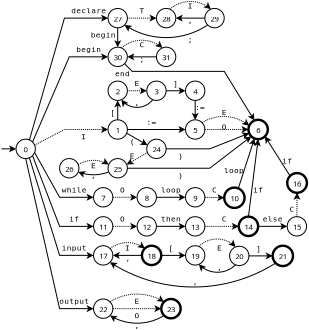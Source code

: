 <?xml version="1.0" encoding="UTF-8"?>
<dia:diagram xmlns:dia="http://www.lysator.liu.se/~alla/dia/">
  <dia:layer name="Segundo Plano" visible="true">
    <dia:object type="Flowchart - Ellipse" version="0" id="O0">
      <dia:attribute name="obj_pos">
        <dia:point val="1.5,38.5"/>
      </dia:attribute>
      <dia:attribute name="obj_bb">
        <dia:rectangle val="1.45,38.45;3.55,40.55"/>
      </dia:attribute>
      <dia:attribute name="elem_corner">
        <dia:point val="1.5,38.5"/>
      </dia:attribute>
      <dia:attribute name="elem_width">
        <dia:real val="2"/>
      </dia:attribute>
      <dia:attribute name="elem_height">
        <dia:real val="2"/>
      </dia:attribute>
      <dia:attribute name="show_background">
        <dia:boolean val="true"/>
      </dia:attribute>
      <dia:attribute name="padding">
        <dia:real val="0.15"/>
      </dia:attribute>
      <dia:attribute name="text">
        <dia:composite type="text">
          <dia:attribute name="string">
            <dia:string>#0#</dia:string>
          </dia:attribute>
          <dia:attribute name="font">
            <dia:font family="sans" style="0" name="Helvetica"/>
          </dia:attribute>
          <dia:attribute name="height">
            <dia:real val="1"/>
          </dia:attribute>
          <dia:attribute name="pos">
            <dia:point val="2.5,39.7"/>
          </dia:attribute>
          <dia:attribute name="color">
            <dia:color val="#000000"/>
          </dia:attribute>
          <dia:attribute name="alignment">
            <dia:enum val="1"/>
          </dia:attribute>
        </dia:composite>
      </dia:attribute>
    </dia:object>
    <dia:object type="Standard - Line" version="0" id="O1">
      <dia:attribute name="obj_pos">
        <dia:point val="0,39.5"/>
      </dia:attribute>
      <dia:attribute name="obj_bb">
        <dia:rectangle val="-0.05,39;1.55,40"/>
      </dia:attribute>
      <dia:attribute name="conn_endpoints">
        <dia:point val="0,39.5"/>
        <dia:point val="1.5,39.5"/>
      </dia:attribute>
      <dia:attribute name="numcp">
        <dia:int val="1"/>
      </dia:attribute>
      <dia:attribute name="end_arrow">
        <dia:enum val="22"/>
      </dia:attribute>
      <dia:attribute name="end_arrow_length">
        <dia:real val="0.5"/>
      </dia:attribute>
      <dia:attribute name="end_arrow_width">
        <dia:real val="0.5"/>
      </dia:attribute>
      <dia:connections>
        <dia:connection handle="1" to="O0" connection="8"/>
      </dia:connections>
    </dia:object>
    <dia:object type="Flowchart - Ellipse" version="0" id="O2">
      <dia:attribute name="obj_pos">
        <dia:point val="11,36.5"/>
      </dia:attribute>
      <dia:attribute name="obj_bb">
        <dia:rectangle val="10.95,36.45;13.05,38.55"/>
      </dia:attribute>
      <dia:attribute name="elem_corner">
        <dia:point val="11,36.5"/>
      </dia:attribute>
      <dia:attribute name="elem_width">
        <dia:real val="2"/>
      </dia:attribute>
      <dia:attribute name="elem_height">
        <dia:real val="2.0"/>
      </dia:attribute>
      <dia:attribute name="show_background">
        <dia:boolean val="true"/>
      </dia:attribute>
      <dia:attribute name="padding">
        <dia:real val="0.15"/>
      </dia:attribute>
      <dia:attribute name="text">
        <dia:composite type="text">
          <dia:attribute name="string">
            <dia:string>#1#</dia:string>
          </dia:attribute>
          <dia:attribute name="font">
            <dia:font family="sans" style="0" name="Helvetica"/>
          </dia:attribute>
          <dia:attribute name="height">
            <dia:real val="1"/>
          </dia:attribute>
          <dia:attribute name="pos">
            <dia:point val="12,37.7"/>
          </dia:attribute>
          <dia:attribute name="color">
            <dia:color val="#000000"/>
          </dia:attribute>
          <dia:attribute name="alignment">
            <dia:enum val="1"/>
          </dia:attribute>
        </dia:composite>
      </dia:attribute>
    </dia:object>
    <dia:object type="Standard - Text" version="0" id="O3">
      <dia:attribute name="obj_pos">
        <dia:point val="8.5,38.5"/>
      </dia:attribute>
      <dia:attribute name="obj_bb">
        <dia:rectangle val="8.275,37.8;8.725,39"/>
      </dia:attribute>
      <dia:attribute name="text">
        <dia:composite type="text">
          <dia:attribute name="string">
            <dia:string>#I#</dia:string>
          </dia:attribute>
          <dia:attribute name="font">
            <dia:font family="monospace" style="0" name="Courier"/>
          </dia:attribute>
          <dia:attribute name="height">
            <dia:real val="1"/>
          </dia:attribute>
          <dia:attribute name="pos">
            <dia:point val="8.5,38.5"/>
          </dia:attribute>
          <dia:attribute name="color">
            <dia:color val="#000000"/>
          </dia:attribute>
          <dia:attribute name="alignment">
            <dia:enum val="1"/>
          </dia:attribute>
        </dia:composite>
      </dia:attribute>
    </dia:object>
    <dia:object type="Standard - PolyLine" version="0" id="O4">
      <dia:attribute name="obj_pos">
        <dia:point val="3.424,39.117"/>
      </dia:attribute>
      <dia:attribute name="obj_bb">
        <dia:rectangle val="3.356,37;11.05,39.185"/>
      </dia:attribute>
      <dia:attribute name="poly_points">
        <dia:point val="3.424,39.117"/>
        <dia:point val="6.5,37.5"/>
        <dia:point val="11,37.5"/>
      </dia:attribute>
      <dia:attribute name="line_style">
        <dia:enum val="4"/>
      </dia:attribute>
      <dia:attribute name="end_arrow">
        <dia:enum val="22"/>
      </dia:attribute>
      <dia:attribute name="end_arrow_length">
        <dia:real val="0.5"/>
      </dia:attribute>
      <dia:attribute name="end_arrow_width">
        <dia:real val="0.5"/>
      </dia:attribute>
      <dia:connections>
        <dia:connection handle="0" to="O0" connection="1"/>
        <dia:connection handle="2" to="O2" connection="8"/>
      </dia:connections>
    </dia:object>
    <dia:object type="Flowchart - Ellipse" version="0" id="O5">
      <dia:attribute name="obj_pos">
        <dia:point val="11,32.5"/>
      </dia:attribute>
      <dia:attribute name="obj_bb">
        <dia:rectangle val="10.95,32.45;13.05,34.55"/>
      </dia:attribute>
      <dia:attribute name="elem_corner">
        <dia:point val="11,32.5"/>
      </dia:attribute>
      <dia:attribute name="elem_width">
        <dia:real val="2"/>
      </dia:attribute>
      <dia:attribute name="elem_height">
        <dia:real val="2.0"/>
      </dia:attribute>
      <dia:attribute name="show_background">
        <dia:boolean val="true"/>
      </dia:attribute>
      <dia:attribute name="padding">
        <dia:real val="0.15"/>
      </dia:attribute>
      <dia:attribute name="text">
        <dia:composite type="text">
          <dia:attribute name="string">
            <dia:string>#2#</dia:string>
          </dia:attribute>
          <dia:attribute name="font">
            <dia:font family="sans" style="0" name="Helvetica"/>
          </dia:attribute>
          <dia:attribute name="height">
            <dia:real val="1"/>
          </dia:attribute>
          <dia:attribute name="pos">
            <dia:point val="12,33.7"/>
          </dia:attribute>
          <dia:attribute name="color">
            <dia:color val="#000000"/>
          </dia:attribute>
          <dia:attribute name="alignment">
            <dia:enum val="1"/>
          </dia:attribute>
        </dia:composite>
      </dia:attribute>
    </dia:object>
    <dia:object type="Flowchart - Ellipse" version="0" id="O6">
      <dia:attribute name="obj_pos">
        <dia:point val="19,36.5"/>
      </dia:attribute>
      <dia:attribute name="obj_bb">
        <dia:rectangle val="18.95,36.45;21.05,38.55"/>
      </dia:attribute>
      <dia:attribute name="elem_corner">
        <dia:point val="19,36.5"/>
      </dia:attribute>
      <dia:attribute name="elem_width">
        <dia:real val="2"/>
      </dia:attribute>
      <dia:attribute name="elem_height">
        <dia:real val="2.0"/>
      </dia:attribute>
      <dia:attribute name="show_background">
        <dia:boolean val="true"/>
      </dia:attribute>
      <dia:attribute name="padding">
        <dia:real val="0.15"/>
      </dia:attribute>
      <dia:attribute name="text">
        <dia:composite type="text">
          <dia:attribute name="string">
            <dia:string>#5#</dia:string>
          </dia:attribute>
          <dia:attribute name="font">
            <dia:font family="sans" style="0" name="Helvetica"/>
          </dia:attribute>
          <dia:attribute name="height">
            <dia:real val="1"/>
          </dia:attribute>
          <dia:attribute name="pos">
            <dia:point val="20,37.7"/>
          </dia:attribute>
          <dia:attribute name="color">
            <dia:color val="#000000"/>
          </dia:attribute>
          <dia:attribute name="alignment">
            <dia:enum val="1"/>
          </dia:attribute>
        </dia:composite>
      </dia:attribute>
    </dia:object>
    <dia:object type="Standard - Line" version="0" id="O7">
      <dia:attribute name="obj_pos">
        <dia:point val="13,37.5"/>
      </dia:attribute>
      <dia:attribute name="obj_bb">
        <dia:rectangle val="12.95,37;19.05,38"/>
      </dia:attribute>
      <dia:attribute name="conn_endpoints">
        <dia:point val="13,37.5"/>
        <dia:point val="19,37.5"/>
      </dia:attribute>
      <dia:attribute name="numcp">
        <dia:int val="1"/>
      </dia:attribute>
      <dia:attribute name="end_arrow">
        <dia:enum val="22"/>
      </dia:attribute>
      <dia:attribute name="end_arrow_length">
        <dia:real val="0.5"/>
      </dia:attribute>
      <dia:attribute name="end_arrow_width">
        <dia:real val="0.5"/>
      </dia:attribute>
      <dia:connections>
        <dia:connection handle="0" to="O2" connection="0"/>
        <dia:connection handle="1" to="O6" connection="8"/>
      </dia:connections>
    </dia:object>
    <dia:object type="Standard - Line" version="0" id="O8">
      <dia:attribute name="obj_pos">
        <dia:point val="12,36.5"/>
      </dia:attribute>
      <dia:attribute name="obj_bb">
        <dia:rectangle val="11.5,34.45;12.5,36.55"/>
      </dia:attribute>
      <dia:attribute name="conn_endpoints">
        <dia:point val="12,36.5"/>
        <dia:point val="12,34.5"/>
      </dia:attribute>
      <dia:attribute name="numcp">
        <dia:int val="1"/>
      </dia:attribute>
      <dia:attribute name="end_arrow">
        <dia:enum val="22"/>
      </dia:attribute>
      <dia:attribute name="end_arrow_length">
        <dia:real val="0.5"/>
      </dia:attribute>
      <dia:attribute name="end_arrow_width">
        <dia:real val="0.5"/>
      </dia:attribute>
      <dia:connections>
        <dia:connection handle="0" to="O2" connection="4"/>
        <dia:connection handle="1" to="O5" connection="12"/>
      </dia:connections>
    </dia:object>
    <dia:object type="Flowchart - Ellipse" version="0" id="O9">
      <dia:attribute name="obj_pos">
        <dia:point val="15,38.5"/>
      </dia:attribute>
      <dia:attribute name="obj_bb">
        <dia:rectangle val="14.95,38.45;17.05,40.55"/>
      </dia:attribute>
      <dia:attribute name="elem_corner">
        <dia:point val="15,38.5"/>
      </dia:attribute>
      <dia:attribute name="elem_width">
        <dia:real val="2"/>
      </dia:attribute>
      <dia:attribute name="elem_height">
        <dia:real val="2.0"/>
      </dia:attribute>
      <dia:attribute name="show_background">
        <dia:boolean val="true"/>
      </dia:attribute>
      <dia:attribute name="padding">
        <dia:real val="0.15"/>
      </dia:attribute>
      <dia:attribute name="text">
        <dia:composite type="text">
          <dia:attribute name="string">
            <dia:string>#24#</dia:string>
          </dia:attribute>
          <dia:attribute name="font">
            <dia:font family="sans" style="0" name="Helvetica"/>
          </dia:attribute>
          <dia:attribute name="height">
            <dia:real val="1"/>
          </dia:attribute>
          <dia:attribute name="pos">
            <dia:point val="16,39.7"/>
          </dia:attribute>
          <dia:attribute name="color">
            <dia:color val="#000000"/>
          </dia:attribute>
          <dia:attribute name="alignment">
            <dia:enum val="1"/>
          </dia:attribute>
        </dia:composite>
      </dia:attribute>
    </dia:object>
    <dia:object type="Flowchart - Ellipse" version="0" id="O10">
      <dia:attribute name="obj_pos">
        <dia:point val="15,32.5"/>
      </dia:attribute>
      <dia:attribute name="obj_bb">
        <dia:rectangle val="14.95,32.45;17.05,34.55"/>
      </dia:attribute>
      <dia:attribute name="elem_corner">
        <dia:point val="15,32.5"/>
      </dia:attribute>
      <dia:attribute name="elem_width">
        <dia:real val="2"/>
      </dia:attribute>
      <dia:attribute name="elem_height">
        <dia:real val="2"/>
      </dia:attribute>
      <dia:attribute name="show_background">
        <dia:boolean val="true"/>
      </dia:attribute>
      <dia:attribute name="padding">
        <dia:real val="0.15"/>
      </dia:attribute>
      <dia:attribute name="text">
        <dia:composite type="text">
          <dia:attribute name="string">
            <dia:string>#3#</dia:string>
          </dia:attribute>
          <dia:attribute name="font">
            <dia:font family="sans" style="0" name="Helvetica"/>
          </dia:attribute>
          <dia:attribute name="height">
            <dia:real val="1"/>
          </dia:attribute>
          <dia:attribute name="pos">
            <dia:point val="16,33.7"/>
          </dia:attribute>
          <dia:attribute name="color">
            <dia:color val="#000000"/>
          </dia:attribute>
          <dia:attribute name="alignment">
            <dia:enum val="1"/>
          </dia:attribute>
        </dia:composite>
      </dia:attribute>
    </dia:object>
    <dia:object type="Standard - Arc" version="0" id="O11">
      <dia:attribute name="obj_pos">
        <dia:point val="15.617,34.424"/>
      </dia:attribute>
      <dia:attribute name="obj_bb">
        <dia:rectangle val="12.333,33.924;15.667,35.267"/>
      </dia:attribute>
      <dia:attribute name="conn_endpoints">
        <dia:point val="15.617,34.424"/>
        <dia:point val="12.383,34.424"/>
      </dia:attribute>
      <dia:attribute name="curve_distance">
        <dia:real val="-0.793"/>
      </dia:attribute>
      <dia:attribute name="end_arrow">
        <dia:enum val="22"/>
      </dia:attribute>
      <dia:attribute name="end_arrow_length">
        <dia:real val="0.5"/>
      </dia:attribute>
      <dia:attribute name="end_arrow_width">
        <dia:real val="0.5"/>
      </dia:attribute>
      <dia:connections>
        <dia:connection handle="0" to="O10" connection="11"/>
        <dia:connection handle="1" to="O5" connection="13"/>
      </dia:connections>
    </dia:object>
    <dia:object type="Standard - Text" version="0" id="O12">
      <dia:attribute name="obj_pos">
        <dia:point val="14,33"/>
      </dia:attribute>
      <dia:attribute name="obj_bb">
        <dia:rectangle val="13.752,32.278;14.225,33.545"/>
      </dia:attribute>
      <dia:attribute name="text">
        <dia:composite type="text">
          <dia:attribute name="string">
            <dia:string>#E#</dia:string>
          </dia:attribute>
          <dia:attribute name="font">
            <dia:font family="monospace" style="0" name="Courier"/>
          </dia:attribute>
          <dia:attribute name="height">
            <dia:real val="1"/>
          </dia:attribute>
          <dia:attribute name="pos">
            <dia:point val="14,33"/>
          </dia:attribute>
          <dia:attribute name="color">
            <dia:color val="#000000"/>
          </dia:attribute>
          <dia:attribute name="alignment">
            <dia:enum val="1"/>
          </dia:attribute>
        </dia:composite>
      </dia:attribute>
    </dia:object>
    <dia:object type="Standard - Text" version="0" id="O13">
      <dia:attribute name="obj_pos">
        <dia:point val="14,35"/>
      </dia:attribute>
      <dia:attribute name="obj_bb">
        <dia:rectangle val="13.775,34.3;14.225,35.5"/>
      </dia:attribute>
      <dia:attribute name="text">
        <dia:composite type="text">
          <dia:attribute name="string">
            <dia:string>#,#</dia:string>
          </dia:attribute>
          <dia:attribute name="font">
            <dia:font family="monospace" style="0" name="Courier"/>
          </dia:attribute>
          <dia:attribute name="height">
            <dia:real val="1"/>
          </dia:attribute>
          <dia:attribute name="pos">
            <dia:point val="14,35"/>
          </dia:attribute>
          <dia:attribute name="color">
            <dia:color val="#000000"/>
          </dia:attribute>
          <dia:attribute name="alignment">
            <dia:enum val="1"/>
          </dia:attribute>
        </dia:composite>
      </dia:attribute>
    </dia:object>
    <dia:object type="Standard - Text" version="0" id="O14">
      <dia:attribute name="obj_pos">
        <dia:point val="11.5,36"/>
      </dia:attribute>
      <dia:attribute name="obj_bb">
        <dia:rectangle val="11.252,35.278;11.725,36.545"/>
      </dia:attribute>
      <dia:attribute name="text">
        <dia:composite type="text">
          <dia:attribute name="string">
            <dia:string>#[#</dia:string>
          </dia:attribute>
          <dia:attribute name="font">
            <dia:font family="monospace" style="0" name="Courier"/>
          </dia:attribute>
          <dia:attribute name="height">
            <dia:real val="1"/>
          </dia:attribute>
          <dia:attribute name="pos">
            <dia:point val="11.5,36"/>
          </dia:attribute>
          <dia:attribute name="color">
            <dia:color val="#000000"/>
          </dia:attribute>
          <dia:attribute name="alignment">
            <dia:enum val="1"/>
          </dia:attribute>
        </dia:composite>
      </dia:attribute>
    </dia:object>
    <dia:object type="Flowchart - Ellipse" version="0" id="O15">
      <dia:attribute name="obj_pos">
        <dia:point val="19,32.5"/>
      </dia:attribute>
      <dia:attribute name="obj_bb">
        <dia:rectangle val="18.95,32.45;21.05,34.55"/>
      </dia:attribute>
      <dia:attribute name="elem_corner">
        <dia:point val="19,32.5"/>
      </dia:attribute>
      <dia:attribute name="elem_width">
        <dia:real val="2"/>
      </dia:attribute>
      <dia:attribute name="elem_height">
        <dia:real val="2.0"/>
      </dia:attribute>
      <dia:attribute name="show_background">
        <dia:boolean val="true"/>
      </dia:attribute>
      <dia:attribute name="padding">
        <dia:real val="0.15"/>
      </dia:attribute>
      <dia:attribute name="text">
        <dia:composite type="text">
          <dia:attribute name="string">
            <dia:string>#4#</dia:string>
          </dia:attribute>
          <dia:attribute name="font">
            <dia:font family="sans" style="0" name="Helvetica"/>
          </dia:attribute>
          <dia:attribute name="height">
            <dia:real val="1"/>
          </dia:attribute>
          <dia:attribute name="pos">
            <dia:point val="20,33.7"/>
          </dia:attribute>
          <dia:attribute name="color">
            <dia:color val="#000000"/>
          </dia:attribute>
          <dia:attribute name="alignment">
            <dia:enum val="1"/>
          </dia:attribute>
        </dia:composite>
      </dia:attribute>
    </dia:object>
    <dia:object type="Standard - Text" version="0" id="O16">
      <dia:attribute name="obj_pos">
        <dia:point val="18,33"/>
      </dia:attribute>
      <dia:attribute name="obj_bb">
        <dia:rectangle val="17.775,32.3;18.225,33.5"/>
      </dia:attribute>
      <dia:attribute name="text">
        <dia:composite type="text">
          <dia:attribute name="string">
            <dia:string>#]#</dia:string>
          </dia:attribute>
          <dia:attribute name="font">
            <dia:font family="monospace" style="0" name="Courier"/>
          </dia:attribute>
          <dia:attribute name="height">
            <dia:real val="1"/>
          </dia:attribute>
          <dia:attribute name="pos">
            <dia:point val="18,33"/>
          </dia:attribute>
          <dia:attribute name="color">
            <dia:color val="#000000"/>
          </dia:attribute>
          <dia:attribute name="alignment">
            <dia:enum val="1"/>
          </dia:attribute>
        </dia:composite>
      </dia:attribute>
    </dia:object>
    <dia:object type="Standard - Line" version="0" id="O17">
      <dia:attribute name="obj_pos">
        <dia:point val="17,33.5"/>
      </dia:attribute>
      <dia:attribute name="obj_bb">
        <dia:rectangle val="16.95,33;19.05,34"/>
      </dia:attribute>
      <dia:attribute name="conn_endpoints">
        <dia:point val="17,33.5"/>
        <dia:point val="19,33.5"/>
      </dia:attribute>
      <dia:attribute name="numcp">
        <dia:int val="1"/>
      </dia:attribute>
      <dia:attribute name="end_arrow">
        <dia:enum val="22"/>
      </dia:attribute>
      <dia:attribute name="end_arrow_length">
        <dia:real val="0.5"/>
      </dia:attribute>
      <dia:attribute name="end_arrow_width">
        <dia:real val="0.5"/>
      </dia:attribute>
      <dia:connections>
        <dia:connection handle="0" to="O10" connection="0"/>
        <dia:connection handle="1" to="O15" connection="8"/>
      </dia:connections>
    </dia:object>
    <dia:object type="Standard - Line" version="0" id="O18">
      <dia:attribute name="obj_pos">
        <dia:point val="12.924,37.883"/>
      </dia:attribute>
      <dia:attribute name="obj_bb">
        <dia:rectangle val="12.856,37.814;15.368,39.576"/>
      </dia:attribute>
      <dia:attribute name="conn_endpoints">
        <dia:point val="12.924,37.883"/>
        <dia:point val="15.076,39.117"/>
      </dia:attribute>
      <dia:attribute name="numcp">
        <dia:int val="1"/>
      </dia:attribute>
      <dia:attribute name="end_arrow">
        <dia:enum val="22"/>
      </dia:attribute>
      <dia:attribute name="end_arrow_length">
        <dia:real val="0.5"/>
      </dia:attribute>
      <dia:attribute name="end_arrow_width">
        <dia:real val="0.5"/>
      </dia:attribute>
      <dia:connections>
        <dia:connection handle="0" to="O2" connection="15"/>
        <dia:connection handle="1" to="O9" connection="7"/>
      </dia:connections>
    </dia:object>
    <dia:object type="Standard - Line" version="0" id="O19">
      <dia:attribute name="obj_pos">
        <dia:point val="20,34.5"/>
      </dia:attribute>
      <dia:attribute name="obj_bb">
        <dia:rectangle val="19.5,34.45;20.5,36.55"/>
      </dia:attribute>
      <dia:attribute name="conn_endpoints">
        <dia:point val="20,34.5"/>
        <dia:point val="20,36.5"/>
      </dia:attribute>
      <dia:attribute name="numcp">
        <dia:int val="1"/>
      </dia:attribute>
      <dia:attribute name="end_arrow">
        <dia:enum val="22"/>
      </dia:attribute>
      <dia:attribute name="end_arrow_length">
        <dia:real val="0.5"/>
      </dia:attribute>
      <dia:attribute name="end_arrow_width">
        <dia:real val="0.5"/>
      </dia:attribute>
      <dia:connections>
        <dia:connection handle="0" to="O15" connection="12"/>
        <dia:connection handle="1" to="O6" connection="4"/>
      </dia:connections>
    </dia:object>
    <dia:object type="Standard - Text" version="0" id="O20">
      <dia:attribute name="obj_pos">
        <dia:point val="15.5,37"/>
      </dia:attribute>
      <dia:attribute name="obj_bb">
        <dia:rectangle val="15.05,36.3;15.95,37.5"/>
      </dia:attribute>
      <dia:attribute name="text">
        <dia:composite type="text">
          <dia:attribute name="string">
            <dia:string>#:=#</dia:string>
          </dia:attribute>
          <dia:attribute name="font">
            <dia:font family="monospace" style="0" name="Courier"/>
          </dia:attribute>
          <dia:attribute name="height">
            <dia:real val="1"/>
          </dia:attribute>
          <dia:attribute name="pos">
            <dia:point val="15.5,37"/>
          </dia:attribute>
          <dia:attribute name="color">
            <dia:color val="#000000"/>
          </dia:attribute>
          <dia:attribute name="alignment">
            <dia:enum val="1"/>
          </dia:attribute>
        </dia:composite>
      </dia:attribute>
    </dia:object>
    <dia:object type="Standard - Text" version="0" id="O21">
      <dia:attribute name="obj_pos">
        <dia:point val="20.5,35.5"/>
      </dia:attribute>
      <dia:attribute name="obj_bb">
        <dia:rectangle val="20.027,34.778;20.95,36.045"/>
      </dia:attribute>
      <dia:attribute name="text">
        <dia:composite type="text">
          <dia:attribute name="string">
            <dia:string>#:=#</dia:string>
          </dia:attribute>
          <dia:attribute name="font">
            <dia:font family="monospace" style="0" name="Courier"/>
          </dia:attribute>
          <dia:attribute name="height">
            <dia:real val="1"/>
          </dia:attribute>
          <dia:attribute name="pos">
            <dia:point val="20.5,35.5"/>
          </dia:attribute>
          <dia:attribute name="color">
            <dia:color val="#000000"/>
          </dia:attribute>
          <dia:attribute name="alignment">
            <dia:enum val="1"/>
          </dia:attribute>
        </dia:composite>
      </dia:attribute>
    </dia:object>
    <dia:object type="Flowchart - Ellipse" version="0" id="O22">
      <dia:attribute name="obj_pos">
        <dia:point val="25.5,36.5"/>
      </dia:attribute>
      <dia:attribute name="obj_bb">
        <dia:rectangle val="25.375,36.375;27.625,38.625"/>
      </dia:attribute>
      <dia:attribute name="elem_corner">
        <dia:point val="25.5,36.5"/>
      </dia:attribute>
      <dia:attribute name="elem_width">
        <dia:real val="2"/>
      </dia:attribute>
      <dia:attribute name="elem_height">
        <dia:real val="2.0"/>
      </dia:attribute>
      <dia:attribute name="border_width">
        <dia:real val="0.25"/>
      </dia:attribute>
      <dia:attribute name="show_background">
        <dia:boolean val="true"/>
      </dia:attribute>
      <dia:attribute name="padding">
        <dia:real val="0.15"/>
      </dia:attribute>
      <dia:attribute name="text">
        <dia:composite type="text">
          <dia:attribute name="string">
            <dia:string>#6#</dia:string>
          </dia:attribute>
          <dia:attribute name="font">
            <dia:font family="sans" style="0" name="Helvetica"/>
          </dia:attribute>
          <dia:attribute name="height">
            <dia:real val="1"/>
          </dia:attribute>
          <dia:attribute name="pos">
            <dia:point val="26.5,37.7"/>
          </dia:attribute>
          <dia:attribute name="color">
            <dia:color val="#000000"/>
          </dia:attribute>
          <dia:attribute name="alignment">
            <dia:enum val="1"/>
          </dia:attribute>
        </dia:composite>
      </dia:attribute>
    </dia:object>
    <dia:object type="Standard - Arc" version="0" id="O23">
      <dia:attribute name="obj_pos">
        <dia:point val="20.707,36.793"/>
      </dia:attribute>
      <dia:attribute name="obj_bb">
        <dia:rectangle val="20.654,36.105;25.659,37.62"/>
      </dia:attribute>
      <dia:attribute name="conn_endpoints">
        <dia:point val="20.707,36.793"/>
        <dia:point val="25.576,37.117"/>
      </dia:attribute>
      <dia:attribute name="curve_distance">
        <dia:real val="-0.793"/>
      </dia:attribute>
      <dia:attribute name="line_style">
        <dia:enum val="4"/>
      </dia:attribute>
      <dia:attribute name="end_arrow">
        <dia:enum val="22"/>
      </dia:attribute>
      <dia:attribute name="end_arrow_length">
        <dia:real val="0.5"/>
      </dia:attribute>
      <dia:attribute name="end_arrow_width">
        <dia:real val="0.5"/>
      </dia:attribute>
      <dia:connections>
        <dia:connection handle="0" to="O6" connection="2"/>
        <dia:connection handle="1" to="O22" connection="7"/>
      </dia:connections>
    </dia:object>
    <dia:object type="Standard - Text" version="0" id="O24">
      <dia:attribute name="obj_pos">
        <dia:point val="23,36"/>
      </dia:attribute>
      <dia:attribute name="obj_bb">
        <dia:rectangle val="22.753,35.278;23.225,36.545"/>
      </dia:attribute>
      <dia:attribute name="text">
        <dia:composite type="text">
          <dia:attribute name="string">
            <dia:string>#E#</dia:string>
          </dia:attribute>
          <dia:attribute name="font">
            <dia:font family="monospace" style="0" name="Courier"/>
          </dia:attribute>
          <dia:attribute name="height">
            <dia:real val="1"/>
          </dia:attribute>
          <dia:attribute name="pos">
            <dia:point val="23,36"/>
          </dia:attribute>
          <dia:attribute name="color">
            <dia:color val="#000000"/>
          </dia:attribute>
          <dia:attribute name="alignment">
            <dia:enum val="1"/>
          </dia:attribute>
        </dia:composite>
      </dia:attribute>
    </dia:object>
    <dia:object type="Standard - Text" version="0" id="O25">
      <dia:attribute name="obj_pos">
        <dia:point val="23,37.5"/>
      </dia:attribute>
      <dia:attribute name="obj_bb">
        <dia:rectangle val="22.753,36.778;23.225,38.045"/>
      </dia:attribute>
      <dia:attribute name="text">
        <dia:composite type="text">
          <dia:attribute name="string">
            <dia:string>#O#</dia:string>
          </dia:attribute>
          <dia:attribute name="font">
            <dia:font family="monospace" style="0" name="Courier"/>
          </dia:attribute>
          <dia:attribute name="height">
            <dia:real val="1"/>
          </dia:attribute>
          <dia:attribute name="pos">
            <dia:point val="23,37.5"/>
          </dia:attribute>
          <dia:attribute name="color">
            <dia:color val="#000000"/>
          </dia:attribute>
          <dia:attribute name="alignment">
            <dia:enum val="1"/>
          </dia:attribute>
        </dia:composite>
      </dia:attribute>
    </dia:object>
    <dia:object type="Flowchart - Ellipse" version="0" id="O26">
      <dia:attribute name="obj_pos">
        <dia:point val="9.5,43.5"/>
      </dia:attribute>
      <dia:attribute name="obj_bb">
        <dia:rectangle val="9.45,43.45;11.55,45.55"/>
      </dia:attribute>
      <dia:attribute name="elem_corner">
        <dia:point val="9.5,43.5"/>
      </dia:attribute>
      <dia:attribute name="elem_width">
        <dia:real val="2"/>
      </dia:attribute>
      <dia:attribute name="elem_height">
        <dia:real val="2"/>
      </dia:attribute>
      <dia:attribute name="show_background">
        <dia:boolean val="true"/>
      </dia:attribute>
      <dia:attribute name="padding">
        <dia:real val="0.15"/>
      </dia:attribute>
      <dia:attribute name="text">
        <dia:composite type="text">
          <dia:attribute name="string">
            <dia:string>#7#</dia:string>
          </dia:attribute>
          <dia:attribute name="font">
            <dia:font family="sans" style="0" name="Helvetica"/>
          </dia:attribute>
          <dia:attribute name="height">
            <dia:real val="1"/>
          </dia:attribute>
          <dia:attribute name="pos">
            <dia:point val="10.5,44.7"/>
          </dia:attribute>
          <dia:attribute name="color">
            <dia:color val="#000000"/>
          </dia:attribute>
          <dia:attribute name="alignment">
            <dia:enum val="1"/>
          </dia:attribute>
        </dia:composite>
      </dia:attribute>
    </dia:object>
    <dia:object type="Standard - PolyLine" version="0" id="O27">
      <dia:attribute name="obj_pos">
        <dia:point val="3.424,39.883"/>
      </dia:attribute>
      <dia:attribute name="obj_bb">
        <dia:rectangle val="3.356,39.815;9.55,45"/>
      </dia:attribute>
      <dia:attribute name="poly_points">
        <dia:point val="3.424,39.883"/>
        <dia:point val="6,44.5"/>
        <dia:point val="9.5,44.5"/>
      </dia:attribute>
      <dia:attribute name="end_arrow">
        <dia:enum val="22"/>
      </dia:attribute>
      <dia:attribute name="end_arrow_length">
        <dia:real val="0.5"/>
      </dia:attribute>
      <dia:attribute name="end_arrow_width">
        <dia:real val="0.5"/>
      </dia:attribute>
      <dia:connections>
        <dia:connection handle="0" to="O0" connection="15"/>
        <dia:connection handle="2" to="O26" connection="8"/>
      </dia:connections>
    </dia:object>
    <dia:object type="Standard - Text" version="0" id="O28">
      <dia:attribute name="obj_pos">
        <dia:point val="7.5,44"/>
      </dia:attribute>
      <dia:attribute name="obj_bb">
        <dia:rectangle val="6.375,43.278;8.648,44.545"/>
      </dia:attribute>
      <dia:attribute name="text">
        <dia:composite type="text">
          <dia:attribute name="string">
            <dia:string>#while#</dia:string>
          </dia:attribute>
          <dia:attribute name="font">
            <dia:font family="monospace" style="0" name="Courier"/>
          </dia:attribute>
          <dia:attribute name="height">
            <dia:real val="1"/>
          </dia:attribute>
          <dia:attribute name="pos">
            <dia:point val="7.5,44"/>
          </dia:attribute>
          <dia:attribute name="color">
            <dia:color val="#000000"/>
          </dia:attribute>
          <dia:attribute name="alignment">
            <dia:enum val="1"/>
          </dia:attribute>
        </dia:composite>
      </dia:attribute>
    </dia:object>
    <dia:object type="Flowchart - Ellipse" version="0" id="O29">
      <dia:attribute name="obj_pos">
        <dia:point val="14,43.5"/>
      </dia:attribute>
      <dia:attribute name="obj_bb">
        <dia:rectangle val="13.95,43.45;16.05,45.55"/>
      </dia:attribute>
      <dia:attribute name="elem_corner">
        <dia:point val="14,43.5"/>
      </dia:attribute>
      <dia:attribute name="elem_width">
        <dia:real val="2"/>
      </dia:attribute>
      <dia:attribute name="elem_height">
        <dia:real val="2.0"/>
      </dia:attribute>
      <dia:attribute name="show_background">
        <dia:boolean val="true"/>
      </dia:attribute>
      <dia:attribute name="padding">
        <dia:real val="0.15"/>
      </dia:attribute>
      <dia:attribute name="text">
        <dia:composite type="text">
          <dia:attribute name="string">
            <dia:string>#8#</dia:string>
          </dia:attribute>
          <dia:attribute name="font">
            <dia:font family="sans" style="0" name="Helvetica"/>
          </dia:attribute>
          <dia:attribute name="height">
            <dia:real val="1"/>
          </dia:attribute>
          <dia:attribute name="pos">
            <dia:point val="15,44.7"/>
          </dia:attribute>
          <dia:attribute name="color">
            <dia:color val="#000000"/>
          </dia:attribute>
          <dia:attribute name="alignment">
            <dia:enum val="1"/>
          </dia:attribute>
        </dia:composite>
      </dia:attribute>
    </dia:object>
    <dia:object type="Standard - Text" version="0" id="O30">
      <dia:attribute name="obj_pos">
        <dia:point val="12.5,44"/>
      </dia:attribute>
      <dia:attribute name="obj_bb">
        <dia:rectangle val="12.275,43.278;12.748,44.545"/>
      </dia:attribute>
      <dia:attribute name="text">
        <dia:composite type="text">
          <dia:attribute name="string">
            <dia:string>#O#</dia:string>
          </dia:attribute>
          <dia:attribute name="font">
            <dia:font family="monospace" style="0" name="Courier"/>
          </dia:attribute>
          <dia:attribute name="height">
            <dia:real val="1"/>
          </dia:attribute>
          <dia:attribute name="pos">
            <dia:point val="12.5,44"/>
          </dia:attribute>
          <dia:attribute name="color">
            <dia:color val="#000000"/>
          </dia:attribute>
          <dia:attribute name="alignment">
            <dia:enum val="1"/>
          </dia:attribute>
        </dia:composite>
      </dia:attribute>
    </dia:object>
    <dia:object type="Standard - Line" version="0" id="O31">
      <dia:attribute name="obj_pos">
        <dia:point val="11.5,44.5"/>
      </dia:attribute>
      <dia:attribute name="obj_bb">
        <dia:rectangle val="11.45,44;14.05,45"/>
      </dia:attribute>
      <dia:attribute name="conn_endpoints">
        <dia:point val="11.5,44.5"/>
        <dia:point val="14,44.5"/>
      </dia:attribute>
      <dia:attribute name="numcp">
        <dia:int val="1"/>
      </dia:attribute>
      <dia:attribute name="line_style">
        <dia:enum val="4"/>
      </dia:attribute>
      <dia:attribute name="end_arrow">
        <dia:enum val="22"/>
      </dia:attribute>
      <dia:attribute name="end_arrow_length">
        <dia:real val="0.5"/>
      </dia:attribute>
      <dia:attribute name="end_arrow_width">
        <dia:real val="0.5"/>
      </dia:attribute>
      <dia:connections>
        <dia:connection handle="0" to="O26" connection="0"/>
        <dia:connection handle="1" to="O29" connection="8"/>
      </dia:connections>
    </dia:object>
    <dia:object type="Flowchart - Ellipse" version="0" id="O32">
      <dia:attribute name="obj_pos">
        <dia:point val="19,43.5"/>
      </dia:attribute>
      <dia:attribute name="obj_bb">
        <dia:rectangle val="18.95,43.45;21.05,45.55"/>
      </dia:attribute>
      <dia:attribute name="elem_corner">
        <dia:point val="19,43.5"/>
      </dia:attribute>
      <dia:attribute name="elem_width">
        <dia:real val="2"/>
      </dia:attribute>
      <dia:attribute name="elem_height">
        <dia:real val="2.0"/>
      </dia:attribute>
      <dia:attribute name="show_background">
        <dia:boolean val="true"/>
      </dia:attribute>
      <dia:attribute name="padding">
        <dia:real val="0.15"/>
      </dia:attribute>
      <dia:attribute name="text">
        <dia:composite type="text">
          <dia:attribute name="string">
            <dia:string>#9#</dia:string>
          </dia:attribute>
          <dia:attribute name="font">
            <dia:font family="sans" style="0" name="Helvetica"/>
          </dia:attribute>
          <dia:attribute name="height">
            <dia:real val="1"/>
          </dia:attribute>
          <dia:attribute name="pos">
            <dia:point val="20,44.7"/>
          </dia:attribute>
          <dia:attribute name="color">
            <dia:color val="#000000"/>
          </dia:attribute>
          <dia:attribute name="alignment">
            <dia:enum val="1"/>
          </dia:attribute>
        </dia:composite>
      </dia:attribute>
    </dia:object>
    <dia:object type="Standard - Line" version="0" id="O33">
      <dia:attribute name="obj_pos">
        <dia:point val="16,44.5"/>
      </dia:attribute>
      <dia:attribute name="obj_bb">
        <dia:rectangle val="15.95,44;19.05,45"/>
      </dia:attribute>
      <dia:attribute name="conn_endpoints">
        <dia:point val="16,44.5"/>
        <dia:point val="19,44.5"/>
      </dia:attribute>
      <dia:attribute name="numcp">
        <dia:int val="1"/>
      </dia:attribute>
      <dia:attribute name="end_arrow">
        <dia:enum val="22"/>
      </dia:attribute>
      <dia:attribute name="end_arrow_length">
        <dia:real val="0.5"/>
      </dia:attribute>
      <dia:attribute name="end_arrow_width">
        <dia:real val="0.5"/>
      </dia:attribute>
      <dia:connections>
        <dia:connection handle="0" to="O29" connection="0"/>
        <dia:connection handle="1" to="O32" connection="8"/>
      </dia:connections>
    </dia:object>
    <dia:object type="Standard - Text" version="0" id="O34">
      <dia:attribute name="obj_pos">
        <dia:point val="17.5,44"/>
      </dia:attribute>
      <dia:attribute name="obj_bb">
        <dia:rectangle val="16.6,43.3;18.4,44.5"/>
      </dia:attribute>
      <dia:attribute name="text">
        <dia:composite type="text">
          <dia:attribute name="string">
            <dia:string>#loop#</dia:string>
          </dia:attribute>
          <dia:attribute name="font">
            <dia:font family="monospace" style="0" name="Courier"/>
          </dia:attribute>
          <dia:attribute name="height">
            <dia:real val="1"/>
          </dia:attribute>
          <dia:attribute name="pos">
            <dia:point val="17.5,44"/>
          </dia:attribute>
          <dia:attribute name="color">
            <dia:color val="#000000"/>
          </dia:attribute>
          <dia:attribute name="alignment">
            <dia:enum val="1"/>
          </dia:attribute>
        </dia:composite>
      </dia:attribute>
    </dia:object>
    <dia:object type="Flowchart - Ellipse" version="0" id="O35">
      <dia:attribute name="obj_pos">
        <dia:point val="23,43.5"/>
      </dia:attribute>
      <dia:attribute name="obj_bb">
        <dia:rectangle val="22.875,43.375;25.226,45.726"/>
      </dia:attribute>
      <dia:attribute name="elem_corner">
        <dia:point val="23,43.5"/>
      </dia:attribute>
      <dia:attribute name="elem_width">
        <dia:real val="2.101"/>
      </dia:attribute>
      <dia:attribute name="elem_height">
        <dia:real val="2.101"/>
      </dia:attribute>
      <dia:attribute name="border_width">
        <dia:real val="0.25"/>
      </dia:attribute>
      <dia:attribute name="show_background">
        <dia:boolean val="true"/>
      </dia:attribute>
      <dia:attribute name="padding">
        <dia:real val="0.15"/>
      </dia:attribute>
      <dia:attribute name="text">
        <dia:composite type="text">
          <dia:attribute name="string">
            <dia:string>#10#</dia:string>
          </dia:attribute>
          <dia:attribute name="font">
            <dia:font family="sans" style="0" name="Helvetica"/>
          </dia:attribute>
          <dia:attribute name="height">
            <dia:real val="1"/>
          </dia:attribute>
          <dia:attribute name="pos">
            <dia:point val="24.051,44.751"/>
          </dia:attribute>
          <dia:attribute name="color">
            <dia:color val="#000000"/>
          </dia:attribute>
          <dia:attribute name="alignment">
            <dia:enum val="1"/>
          </dia:attribute>
        </dia:composite>
      </dia:attribute>
    </dia:object>
    <dia:object type="Standard - Text" version="0" id="O36">
      <dia:attribute name="obj_pos">
        <dia:point val="22,44"/>
      </dia:attribute>
      <dia:attribute name="obj_bb">
        <dia:rectangle val="21.775,43.3;22.225,44.5"/>
      </dia:attribute>
      <dia:attribute name="text">
        <dia:composite type="text">
          <dia:attribute name="string">
            <dia:string>#C#</dia:string>
          </dia:attribute>
          <dia:attribute name="font">
            <dia:font family="monospace" style="0" name="Courier"/>
          </dia:attribute>
          <dia:attribute name="height">
            <dia:real val="1"/>
          </dia:attribute>
          <dia:attribute name="pos">
            <dia:point val="22,44"/>
          </dia:attribute>
          <dia:attribute name="color">
            <dia:color val="#000000"/>
          </dia:attribute>
          <dia:attribute name="alignment">
            <dia:enum val="1"/>
          </dia:attribute>
        </dia:composite>
      </dia:attribute>
    </dia:object>
    <dia:object type="Standard - Line" version="0" id="O37">
      <dia:attribute name="obj_pos">
        <dia:point val="21,44.5"/>
      </dia:attribute>
      <dia:attribute name="obj_bb">
        <dia:rectangle val="20.949,44.05;23.063,45.052"/>
      </dia:attribute>
      <dia:attribute name="conn_endpoints">
        <dia:point val="21,44.5"/>
        <dia:point val="23,44.551"/>
      </dia:attribute>
      <dia:attribute name="numcp">
        <dia:int val="1"/>
      </dia:attribute>
      <dia:attribute name="line_style">
        <dia:enum val="4"/>
      </dia:attribute>
      <dia:attribute name="end_arrow">
        <dia:enum val="22"/>
      </dia:attribute>
      <dia:attribute name="end_arrow_length">
        <dia:real val="0.5"/>
      </dia:attribute>
      <dia:attribute name="end_arrow_width">
        <dia:real val="0.5"/>
      </dia:attribute>
      <dia:connections>
        <dia:connection handle="0" to="O32" connection="0"/>
        <dia:connection handle="1" to="O35" connection="8"/>
      </dia:connections>
    </dia:object>
    <dia:object type="Standard - Line" version="0" id="O38">
      <dia:attribute name="obj_pos">
        <dia:point val="24.453,43.58"/>
      </dia:attribute>
      <dia:attribute name="obj_bb">
        <dia:rectangle val="24.39,38.223;26.608,43.643"/>
      </dia:attribute>
      <dia:attribute name="conn_endpoints">
        <dia:point val="24.453,43.58"/>
        <dia:point val="26.117,38.424"/>
      </dia:attribute>
      <dia:attribute name="numcp">
        <dia:int val="1"/>
      </dia:attribute>
      <dia:attribute name="end_arrow">
        <dia:enum val="22"/>
      </dia:attribute>
      <dia:attribute name="end_arrow_length">
        <dia:real val="0.5"/>
      </dia:attribute>
      <dia:attribute name="end_arrow_width">
        <dia:real val="0.5"/>
      </dia:attribute>
      <dia:connections>
        <dia:connection handle="0" to="O35" connection="3"/>
        <dia:connection handle="1" to="O22" connection="11"/>
      </dia:connections>
    </dia:object>
    <dia:object type="Standard - Text" version="0" id="O39">
      <dia:attribute name="obj_pos">
        <dia:point val="24,42"/>
      </dia:attribute>
      <dia:attribute name="obj_bb">
        <dia:rectangle val="23.078,41.278;24.9,42.545"/>
      </dia:attribute>
      <dia:attribute name="text">
        <dia:composite type="text">
          <dia:attribute name="string">
            <dia:string>#loop#</dia:string>
          </dia:attribute>
          <dia:attribute name="font">
            <dia:font family="monospace" style="0" name="Courier"/>
          </dia:attribute>
          <dia:attribute name="height">
            <dia:real val="1"/>
          </dia:attribute>
          <dia:attribute name="pos">
            <dia:point val="24,42"/>
          </dia:attribute>
          <dia:attribute name="color">
            <dia:color val="#000000"/>
          </dia:attribute>
          <dia:attribute name="alignment">
            <dia:enum val="1"/>
          </dia:attribute>
        </dia:composite>
      </dia:attribute>
    </dia:object>
    <dia:object type="Flowchart - Ellipse" version="0" id="O40">
      <dia:attribute name="obj_pos">
        <dia:point val="9.5,46.5"/>
      </dia:attribute>
      <dia:attribute name="obj_bb">
        <dia:rectangle val="9.45,46.45;11.55,48.55"/>
      </dia:attribute>
      <dia:attribute name="elem_corner">
        <dia:point val="9.5,46.5"/>
      </dia:attribute>
      <dia:attribute name="elem_width">
        <dia:real val="2"/>
      </dia:attribute>
      <dia:attribute name="elem_height">
        <dia:real val="2.0"/>
      </dia:attribute>
      <dia:attribute name="show_background">
        <dia:boolean val="true"/>
      </dia:attribute>
      <dia:attribute name="padding">
        <dia:real val="0.15"/>
      </dia:attribute>
      <dia:attribute name="text">
        <dia:composite type="text">
          <dia:attribute name="string">
            <dia:string>#11#</dia:string>
          </dia:attribute>
          <dia:attribute name="font">
            <dia:font family="sans" style="0" name="Helvetica"/>
          </dia:attribute>
          <dia:attribute name="height">
            <dia:real val="1"/>
          </dia:attribute>
          <dia:attribute name="pos">
            <dia:point val="10.5,47.7"/>
          </dia:attribute>
          <dia:attribute name="color">
            <dia:color val="#000000"/>
          </dia:attribute>
          <dia:attribute name="alignment">
            <dia:enum val="1"/>
          </dia:attribute>
        </dia:composite>
      </dia:attribute>
    </dia:object>
    <dia:object type="Flowchart - Ellipse" version="0" id="O41">
      <dia:attribute name="obj_pos">
        <dia:point val="14,46.5"/>
      </dia:attribute>
      <dia:attribute name="obj_bb">
        <dia:rectangle val="13.95,46.45;16.05,48.55"/>
      </dia:attribute>
      <dia:attribute name="elem_corner">
        <dia:point val="14,46.5"/>
      </dia:attribute>
      <dia:attribute name="elem_width">
        <dia:real val="2"/>
      </dia:attribute>
      <dia:attribute name="elem_height">
        <dia:real val="2.0"/>
      </dia:attribute>
      <dia:attribute name="show_background">
        <dia:boolean val="true"/>
      </dia:attribute>
      <dia:attribute name="padding">
        <dia:real val="0.15"/>
      </dia:attribute>
      <dia:attribute name="text">
        <dia:composite type="text">
          <dia:attribute name="string">
            <dia:string>#12#</dia:string>
          </dia:attribute>
          <dia:attribute name="font">
            <dia:font family="sans" style="0" name="Helvetica"/>
          </dia:attribute>
          <dia:attribute name="height">
            <dia:real val="1"/>
          </dia:attribute>
          <dia:attribute name="pos">
            <dia:point val="15,47.7"/>
          </dia:attribute>
          <dia:attribute name="color">
            <dia:color val="#000000"/>
          </dia:attribute>
          <dia:attribute name="alignment">
            <dia:enum val="1"/>
          </dia:attribute>
        </dia:composite>
      </dia:attribute>
    </dia:object>
    <dia:object type="Standard - Text" version="0" id="O42">
      <dia:attribute name="obj_pos">
        <dia:point val="12.5,47"/>
      </dia:attribute>
      <dia:attribute name="obj_bb">
        <dia:rectangle val="12.252,46.278;12.725,47.545"/>
      </dia:attribute>
      <dia:attribute name="text">
        <dia:composite type="text">
          <dia:attribute name="string">
            <dia:string>#O#</dia:string>
          </dia:attribute>
          <dia:attribute name="font">
            <dia:font family="monospace" style="0" name="Courier"/>
          </dia:attribute>
          <dia:attribute name="height">
            <dia:real val="1"/>
          </dia:attribute>
          <dia:attribute name="pos">
            <dia:point val="12.5,47"/>
          </dia:attribute>
          <dia:attribute name="color">
            <dia:color val="#000000"/>
          </dia:attribute>
          <dia:attribute name="alignment">
            <dia:enum val="1"/>
          </dia:attribute>
        </dia:composite>
      </dia:attribute>
    </dia:object>
    <dia:object type="Standard - Line" version="0" id="O43">
      <dia:attribute name="obj_pos">
        <dia:point val="11.5,47.5"/>
      </dia:attribute>
      <dia:attribute name="obj_bb">
        <dia:rectangle val="11.45,47;14.05,48"/>
      </dia:attribute>
      <dia:attribute name="conn_endpoints">
        <dia:point val="11.5,47.5"/>
        <dia:point val="14,47.5"/>
      </dia:attribute>
      <dia:attribute name="numcp">
        <dia:int val="1"/>
      </dia:attribute>
      <dia:attribute name="line_style">
        <dia:enum val="4"/>
      </dia:attribute>
      <dia:attribute name="end_arrow">
        <dia:enum val="22"/>
      </dia:attribute>
      <dia:attribute name="end_arrow_length">
        <dia:real val="0.5"/>
      </dia:attribute>
      <dia:attribute name="end_arrow_width">
        <dia:real val="0.5"/>
      </dia:attribute>
      <dia:connections>
        <dia:connection handle="0" to="O40" connection="0"/>
        <dia:connection handle="1" to="O41" connection="8"/>
      </dia:connections>
    </dia:object>
    <dia:object type="Flowchart - Ellipse" version="0" id="O44">
      <dia:attribute name="obj_pos">
        <dia:point val="19,46.5"/>
      </dia:attribute>
      <dia:attribute name="obj_bb">
        <dia:rectangle val="18.95,46.45;21.05,48.55"/>
      </dia:attribute>
      <dia:attribute name="elem_corner">
        <dia:point val="19,46.5"/>
      </dia:attribute>
      <dia:attribute name="elem_width">
        <dia:real val="2"/>
      </dia:attribute>
      <dia:attribute name="elem_height">
        <dia:real val="2.0"/>
      </dia:attribute>
      <dia:attribute name="show_background">
        <dia:boolean val="true"/>
      </dia:attribute>
      <dia:attribute name="padding">
        <dia:real val="0.15"/>
      </dia:attribute>
      <dia:attribute name="text">
        <dia:composite type="text">
          <dia:attribute name="string">
            <dia:string>#13#</dia:string>
          </dia:attribute>
          <dia:attribute name="font">
            <dia:font family="sans" style="0" name="Helvetica"/>
          </dia:attribute>
          <dia:attribute name="height">
            <dia:real val="1"/>
          </dia:attribute>
          <dia:attribute name="pos">
            <dia:point val="20,47.7"/>
          </dia:attribute>
          <dia:attribute name="color">
            <dia:color val="#000000"/>
          </dia:attribute>
          <dia:attribute name="alignment">
            <dia:enum val="1"/>
          </dia:attribute>
        </dia:composite>
      </dia:attribute>
    </dia:object>
    <dia:object type="Standard - Line" version="0" id="O45">
      <dia:attribute name="obj_pos">
        <dia:point val="16,47.5"/>
      </dia:attribute>
      <dia:attribute name="obj_bb">
        <dia:rectangle val="15.95,47;19.05,48"/>
      </dia:attribute>
      <dia:attribute name="conn_endpoints">
        <dia:point val="16,47.5"/>
        <dia:point val="19,47.5"/>
      </dia:attribute>
      <dia:attribute name="numcp">
        <dia:int val="1"/>
      </dia:attribute>
      <dia:attribute name="end_arrow">
        <dia:enum val="22"/>
      </dia:attribute>
      <dia:attribute name="end_arrow_length">
        <dia:real val="0.5"/>
      </dia:attribute>
      <dia:attribute name="end_arrow_width">
        <dia:real val="0.5"/>
      </dia:attribute>
      <dia:connections>
        <dia:connection handle="0" to="O41" connection="0"/>
        <dia:connection handle="1" to="O44" connection="8"/>
      </dia:connections>
    </dia:object>
    <dia:object type="Standard - Text" version="0" id="O46">
      <dia:attribute name="obj_pos">
        <dia:point val="17.5,47"/>
      </dia:attribute>
      <dia:attribute name="obj_bb">
        <dia:rectangle val="16.6,46.278;18.422,47.545"/>
      </dia:attribute>
      <dia:attribute name="text">
        <dia:composite type="text">
          <dia:attribute name="string">
            <dia:string>#then#</dia:string>
          </dia:attribute>
          <dia:attribute name="font">
            <dia:font family="monospace" style="0" name="Courier"/>
          </dia:attribute>
          <dia:attribute name="height">
            <dia:real val="1"/>
          </dia:attribute>
          <dia:attribute name="pos">
            <dia:point val="17.5,47"/>
          </dia:attribute>
          <dia:attribute name="color">
            <dia:color val="#000000"/>
          </dia:attribute>
          <dia:attribute name="alignment">
            <dia:enum val="1"/>
          </dia:attribute>
        </dia:composite>
      </dia:attribute>
    </dia:object>
    <dia:object type="Flowchart - Ellipse" version="0" id="O47">
      <dia:attribute name="obj_pos">
        <dia:point val="24.5,46.5"/>
      </dia:attribute>
      <dia:attribute name="obj_bb">
        <dia:rectangle val="24.375,46.375;26.625,48.625"/>
      </dia:attribute>
      <dia:attribute name="elem_corner">
        <dia:point val="24.5,46.5"/>
      </dia:attribute>
      <dia:attribute name="elem_width">
        <dia:real val="2"/>
      </dia:attribute>
      <dia:attribute name="elem_height">
        <dia:real val="2.0"/>
      </dia:attribute>
      <dia:attribute name="border_width">
        <dia:real val="0.25"/>
      </dia:attribute>
      <dia:attribute name="show_background">
        <dia:boolean val="true"/>
      </dia:attribute>
      <dia:attribute name="padding">
        <dia:real val="0.1"/>
      </dia:attribute>
      <dia:attribute name="text">
        <dia:composite type="text">
          <dia:attribute name="string">
            <dia:string>#14#</dia:string>
          </dia:attribute>
          <dia:attribute name="font">
            <dia:font family="sans" style="0" name="Helvetica"/>
          </dia:attribute>
          <dia:attribute name="height">
            <dia:real val="1"/>
          </dia:attribute>
          <dia:attribute name="pos">
            <dia:point val="25.5,47.7"/>
          </dia:attribute>
          <dia:attribute name="color">
            <dia:color val="#000000"/>
          </dia:attribute>
          <dia:attribute name="alignment">
            <dia:enum val="1"/>
          </dia:attribute>
        </dia:composite>
      </dia:attribute>
    </dia:object>
    <dia:object type="Standard - Text" version="0" id="O48">
      <dia:attribute name="obj_pos">
        <dia:point val="23,47"/>
      </dia:attribute>
      <dia:attribute name="obj_bb">
        <dia:rectangle val="22.753,46.278;23.225,47.545"/>
      </dia:attribute>
      <dia:attribute name="text">
        <dia:composite type="text">
          <dia:attribute name="string">
            <dia:string>#C#</dia:string>
          </dia:attribute>
          <dia:attribute name="font">
            <dia:font family="monospace" style="0" name="Courier"/>
          </dia:attribute>
          <dia:attribute name="height">
            <dia:real val="1"/>
          </dia:attribute>
          <dia:attribute name="pos">
            <dia:point val="23,47"/>
          </dia:attribute>
          <dia:attribute name="color">
            <dia:color val="#000000"/>
          </dia:attribute>
          <dia:attribute name="alignment">
            <dia:enum val="1"/>
          </dia:attribute>
        </dia:composite>
      </dia:attribute>
    </dia:object>
    <dia:object type="Standard - Line" version="0" id="O49">
      <dia:attribute name="obj_pos">
        <dia:point val="21,47.5"/>
      </dia:attribute>
      <dia:attribute name="obj_bb">
        <dia:rectangle val="20.95,47;24.55,48"/>
      </dia:attribute>
      <dia:attribute name="conn_endpoints">
        <dia:point val="21,47.5"/>
        <dia:point val="24.5,47.5"/>
      </dia:attribute>
      <dia:attribute name="numcp">
        <dia:int val="1"/>
      </dia:attribute>
      <dia:attribute name="line_style">
        <dia:enum val="4"/>
      </dia:attribute>
      <dia:attribute name="end_arrow">
        <dia:enum val="22"/>
      </dia:attribute>
      <dia:attribute name="end_arrow_length">
        <dia:real val="0.5"/>
      </dia:attribute>
      <dia:attribute name="end_arrow_width">
        <dia:real val="0.5"/>
      </dia:attribute>
      <dia:connections>
        <dia:connection handle="0" to="O44" connection="0"/>
        <dia:connection handle="1" to="O47" connection="8"/>
      </dia:connections>
    </dia:object>
    <dia:object type="Standard - PolyLine" version="0" id="O50">
      <dia:attribute name="obj_pos">
        <dia:point val="3.207,40.207"/>
      </dia:attribute>
      <dia:attribute name="obj_bb">
        <dia:rectangle val="3.143,40.142;9.55,48"/>
      </dia:attribute>
      <dia:attribute name="poly_points">
        <dia:point val="3.207,40.207"/>
        <dia:point val="6,47.5"/>
        <dia:point val="9.5,47.5"/>
      </dia:attribute>
      <dia:attribute name="end_arrow">
        <dia:enum val="22"/>
      </dia:attribute>
      <dia:attribute name="end_arrow_length">
        <dia:real val="0.5"/>
      </dia:attribute>
      <dia:attribute name="end_arrow_width">
        <dia:real val="0.5"/>
      </dia:attribute>
      <dia:connections>
        <dia:connection handle="0" to="O0" connection="14"/>
        <dia:connection handle="2" to="O40" connection="8"/>
      </dia:connections>
    </dia:object>
    <dia:object type="Standard - Text" version="0" id="O51">
      <dia:attribute name="obj_pos">
        <dia:point val="7.5,47"/>
      </dia:attribute>
      <dia:attribute name="obj_bb">
        <dia:rectangle val="7.05,46.278;7.973,47.545"/>
      </dia:attribute>
      <dia:attribute name="text">
        <dia:composite type="text">
          <dia:attribute name="string">
            <dia:string>#if#</dia:string>
          </dia:attribute>
          <dia:attribute name="font">
            <dia:font family="monospace" style="0" name="Courier"/>
          </dia:attribute>
          <dia:attribute name="height">
            <dia:real val="1"/>
          </dia:attribute>
          <dia:attribute name="pos">
            <dia:point val="7.5,47"/>
          </dia:attribute>
          <dia:attribute name="color">
            <dia:color val="#000000"/>
          </dia:attribute>
          <dia:attribute name="alignment">
            <dia:enum val="1"/>
          </dia:attribute>
        </dia:composite>
      </dia:attribute>
    </dia:object>
    <dia:object type="Standard - Line" version="0" id="O52">
      <dia:attribute name="obj_pos">
        <dia:point val="25.5,46.5"/>
      </dia:attribute>
      <dia:attribute name="obj_bb">
        <dia:rectangle val="25.444,38.388;27.002,46.556"/>
      </dia:attribute>
      <dia:attribute name="conn_endpoints">
        <dia:point val="25.5,46.5"/>
        <dia:point val="26.5,38.5"/>
      </dia:attribute>
      <dia:attribute name="numcp">
        <dia:int val="1"/>
      </dia:attribute>
      <dia:attribute name="end_arrow">
        <dia:enum val="22"/>
      </dia:attribute>
      <dia:attribute name="end_arrow_length">
        <dia:real val="0.5"/>
      </dia:attribute>
      <dia:attribute name="end_arrow_width">
        <dia:real val="0.5"/>
      </dia:attribute>
      <dia:connections>
        <dia:connection handle="0" to="O47" connection="4"/>
        <dia:connection handle="1" to="O22" connection="12"/>
      </dia:connections>
    </dia:object>
    <dia:object type="Standard - Text" version="0" id="O53">
      <dia:attribute name="obj_pos">
        <dia:point val="26.5,44"/>
      </dia:attribute>
      <dia:attribute name="obj_bb">
        <dia:rectangle val="26.027,43.278;26.95,44.545"/>
      </dia:attribute>
      <dia:attribute name="text">
        <dia:composite type="text">
          <dia:attribute name="string">
            <dia:string>#if#</dia:string>
          </dia:attribute>
          <dia:attribute name="font">
            <dia:font family="monospace" style="0" name="Courier"/>
          </dia:attribute>
          <dia:attribute name="height">
            <dia:real val="1"/>
          </dia:attribute>
          <dia:attribute name="pos">
            <dia:point val="26.5,44"/>
          </dia:attribute>
          <dia:attribute name="color">
            <dia:color val="#000000"/>
          </dia:attribute>
          <dia:attribute name="alignment">
            <dia:enum val="1"/>
          </dia:attribute>
        </dia:composite>
      </dia:attribute>
    </dia:object>
    <dia:object type="Flowchart - Ellipse" version="0" id="O54">
      <dia:attribute name="obj_pos">
        <dia:point val="29.5,46.5"/>
      </dia:attribute>
      <dia:attribute name="obj_bb">
        <dia:rectangle val="29.45,46.45;31.55,48.55"/>
      </dia:attribute>
      <dia:attribute name="elem_corner">
        <dia:point val="29.5,46.5"/>
      </dia:attribute>
      <dia:attribute name="elem_width">
        <dia:real val="2"/>
      </dia:attribute>
      <dia:attribute name="elem_height">
        <dia:real val="2.0"/>
      </dia:attribute>
      <dia:attribute name="show_background">
        <dia:boolean val="true"/>
      </dia:attribute>
      <dia:attribute name="padding">
        <dia:real val="0.15"/>
      </dia:attribute>
      <dia:attribute name="text">
        <dia:composite type="text">
          <dia:attribute name="string">
            <dia:string>#15#</dia:string>
          </dia:attribute>
          <dia:attribute name="font">
            <dia:font family="sans" style="0" name="Helvetica"/>
          </dia:attribute>
          <dia:attribute name="height">
            <dia:real val="1"/>
          </dia:attribute>
          <dia:attribute name="pos">
            <dia:point val="30.5,47.7"/>
          </dia:attribute>
          <dia:attribute name="color">
            <dia:color val="#000000"/>
          </dia:attribute>
          <dia:attribute name="alignment">
            <dia:enum val="1"/>
          </dia:attribute>
        </dia:composite>
      </dia:attribute>
    </dia:object>
    <dia:object type="Standard - Line" version="0" id="O55">
      <dia:attribute name="obj_pos">
        <dia:point val="26.5,47.5"/>
      </dia:attribute>
      <dia:attribute name="obj_bb">
        <dia:rectangle val="26.45,47;29.55,48"/>
      </dia:attribute>
      <dia:attribute name="conn_endpoints">
        <dia:point val="26.5,47.5"/>
        <dia:point val="29.5,47.5"/>
      </dia:attribute>
      <dia:attribute name="numcp">
        <dia:int val="1"/>
      </dia:attribute>
      <dia:attribute name="end_arrow">
        <dia:enum val="22"/>
      </dia:attribute>
      <dia:attribute name="end_arrow_length">
        <dia:real val="0.5"/>
      </dia:attribute>
      <dia:attribute name="end_arrow_width">
        <dia:real val="0.5"/>
      </dia:attribute>
      <dia:connections>
        <dia:connection handle="0" to="O47" connection="0"/>
        <dia:connection handle="1" to="O54" connection="8"/>
      </dia:connections>
    </dia:object>
    <dia:object type="Standard - Text" version="0" id="O56">
      <dia:attribute name="obj_pos">
        <dia:point val="28,47"/>
      </dia:attribute>
      <dia:attribute name="obj_bb">
        <dia:rectangle val="27.1,46.278;28.922,47.545"/>
      </dia:attribute>
      <dia:attribute name="text">
        <dia:composite type="text">
          <dia:attribute name="string">
            <dia:string>#else#</dia:string>
          </dia:attribute>
          <dia:attribute name="font">
            <dia:font family="monospace" style="0" name="Courier"/>
          </dia:attribute>
          <dia:attribute name="height">
            <dia:real val="1"/>
          </dia:attribute>
          <dia:attribute name="pos">
            <dia:point val="28,47"/>
          </dia:attribute>
          <dia:attribute name="color">
            <dia:color val="#000000"/>
          </dia:attribute>
          <dia:attribute name="alignment">
            <dia:enum val="1"/>
          </dia:attribute>
        </dia:composite>
      </dia:attribute>
    </dia:object>
    <dia:object type="Flowchart - Ellipse" version="0" id="O57">
      <dia:attribute name="obj_pos">
        <dia:point val="29.5,42"/>
      </dia:attribute>
      <dia:attribute name="obj_bb">
        <dia:rectangle val="29.375,41.875;31.662,44.161"/>
      </dia:attribute>
      <dia:attribute name="elem_corner">
        <dia:point val="29.5,42"/>
      </dia:attribute>
      <dia:attribute name="elem_width">
        <dia:real val="2.036"/>
      </dia:attribute>
      <dia:attribute name="elem_height">
        <dia:real val="2.036"/>
      </dia:attribute>
      <dia:attribute name="border_width">
        <dia:real val="0.25"/>
      </dia:attribute>
      <dia:attribute name="show_background">
        <dia:boolean val="true"/>
      </dia:attribute>
      <dia:attribute name="padding">
        <dia:real val="0.1"/>
      </dia:attribute>
      <dia:attribute name="text">
        <dia:composite type="text">
          <dia:attribute name="string">
            <dia:string>#16#</dia:string>
          </dia:attribute>
          <dia:attribute name="font">
            <dia:font family="sans" style="0" name="Helvetica"/>
          </dia:attribute>
          <dia:attribute name="height">
            <dia:real val="1"/>
          </dia:attribute>
          <dia:attribute name="pos">
            <dia:point val="30.518,43.218"/>
          </dia:attribute>
          <dia:attribute name="color">
            <dia:color val="#000000"/>
          </dia:attribute>
          <dia:attribute name="alignment">
            <dia:enum val="1"/>
          </dia:attribute>
        </dia:composite>
      </dia:attribute>
    </dia:object>
    <dia:object type="Standard - Text" version="0" id="O58">
      <dia:attribute name="obj_pos">
        <dia:point val="30,46"/>
      </dia:attribute>
      <dia:attribute name="obj_bb">
        <dia:rectangle val="29.753,45.278;30.225,46.545"/>
      </dia:attribute>
      <dia:attribute name="text">
        <dia:composite type="text">
          <dia:attribute name="string">
            <dia:string>#C#</dia:string>
          </dia:attribute>
          <dia:attribute name="font">
            <dia:font family="monospace" style="0" name="Courier"/>
          </dia:attribute>
          <dia:attribute name="height">
            <dia:real val="1"/>
          </dia:attribute>
          <dia:attribute name="pos">
            <dia:point val="30,46"/>
          </dia:attribute>
          <dia:attribute name="color">
            <dia:color val="#000000"/>
          </dia:attribute>
          <dia:attribute name="alignment">
            <dia:enum val="1"/>
          </dia:attribute>
        </dia:composite>
      </dia:attribute>
    </dia:object>
    <dia:object type="Standard - Line" version="0" id="O59">
      <dia:attribute name="obj_pos">
        <dia:point val="30.5,46.5"/>
      </dia:attribute>
      <dia:attribute name="obj_bb">
        <dia:rectangle val="30.018,43.983;31.019,46.55"/>
      </dia:attribute>
      <dia:attribute name="conn_endpoints">
        <dia:point val="30.5,46.5"/>
        <dia:point val="30.518,44.036"/>
      </dia:attribute>
      <dia:attribute name="numcp">
        <dia:int val="1"/>
      </dia:attribute>
      <dia:attribute name="line_style">
        <dia:enum val="4"/>
      </dia:attribute>
      <dia:attribute name="end_arrow">
        <dia:enum val="22"/>
      </dia:attribute>
      <dia:attribute name="end_arrow_length">
        <dia:real val="0.5"/>
      </dia:attribute>
      <dia:attribute name="end_arrow_width">
        <dia:real val="0.5"/>
      </dia:attribute>
      <dia:connections>
        <dia:connection handle="0" to="O54" connection="4"/>
        <dia:connection handle="1" to="O57" connection="12"/>
      </dia:connections>
    </dia:object>
    <dia:object type="Standard - Line" version="0" id="O60">
      <dia:attribute name="obj_pos">
        <dia:point val="29.798,42.298"/>
      </dia:attribute>
      <dia:attribute name="obj_bb">
        <dia:rectangle val="26.758,37.897;29.867,42.367"/>
      </dia:attribute>
      <dia:attribute name="conn_endpoints">
        <dia:point val="29.798,42.298"/>
        <dia:point val="27.207,38.207"/>
      </dia:attribute>
      <dia:attribute name="numcp">
        <dia:int val="1"/>
      </dia:attribute>
      <dia:attribute name="end_arrow">
        <dia:enum val="22"/>
      </dia:attribute>
      <dia:attribute name="end_arrow_length">
        <dia:real val="0.5"/>
      </dia:attribute>
      <dia:attribute name="end_arrow_width">
        <dia:real val="0.5"/>
      </dia:attribute>
      <dia:connections>
        <dia:connection handle="0" to="O57" connection="6"/>
        <dia:connection handle="1" to="O22" connection="14"/>
      </dia:connections>
    </dia:object>
    <dia:object type="Standard - Text" version="0" id="O61">
      <dia:attribute name="obj_pos">
        <dia:point val="29.5,41"/>
      </dia:attribute>
      <dia:attribute name="obj_bb">
        <dia:rectangle val="29.027,40.278;29.95,41.545"/>
      </dia:attribute>
      <dia:attribute name="text">
        <dia:composite type="text">
          <dia:attribute name="string">
            <dia:string>#if#</dia:string>
          </dia:attribute>
          <dia:attribute name="font">
            <dia:font family="monospace" style="0" name="Courier"/>
          </dia:attribute>
          <dia:attribute name="height">
            <dia:real val="1"/>
          </dia:attribute>
          <dia:attribute name="pos">
            <dia:point val="29.5,41"/>
          </dia:attribute>
          <dia:attribute name="color">
            <dia:color val="#000000"/>
          </dia:attribute>
          <dia:attribute name="alignment">
            <dia:enum val="1"/>
          </dia:attribute>
        </dia:composite>
      </dia:attribute>
    </dia:object>
    <dia:object type="Flowchart - Ellipse" version="0" id="O62">
      <dia:attribute name="obj_pos">
        <dia:point val="19,49.5"/>
      </dia:attribute>
      <dia:attribute name="obj_bb">
        <dia:rectangle val="18.95,49.45;21.05,51.55"/>
      </dia:attribute>
      <dia:attribute name="elem_corner">
        <dia:point val="19,49.5"/>
      </dia:attribute>
      <dia:attribute name="elem_width">
        <dia:real val="2"/>
      </dia:attribute>
      <dia:attribute name="elem_height">
        <dia:real val="2.0"/>
      </dia:attribute>
      <dia:attribute name="show_background">
        <dia:boolean val="true"/>
      </dia:attribute>
      <dia:attribute name="padding">
        <dia:real val="0.15"/>
      </dia:attribute>
      <dia:attribute name="text">
        <dia:composite type="text">
          <dia:attribute name="string">
            <dia:string>#19#</dia:string>
          </dia:attribute>
          <dia:attribute name="font">
            <dia:font family="sans" style="0" name="Helvetica"/>
          </dia:attribute>
          <dia:attribute name="height">
            <dia:real val="1"/>
          </dia:attribute>
          <dia:attribute name="pos">
            <dia:point val="20,50.7"/>
          </dia:attribute>
          <dia:attribute name="color">
            <dia:color val="#000000"/>
          </dia:attribute>
          <dia:attribute name="alignment">
            <dia:enum val="1"/>
          </dia:attribute>
        </dia:composite>
      </dia:attribute>
    </dia:object>
    <dia:object type="Flowchart - Ellipse" version="0" id="O63">
      <dia:attribute name="obj_pos">
        <dia:point val="23.551,49.551"/>
      </dia:attribute>
      <dia:attribute name="obj_bb">
        <dia:rectangle val="23.501,49.501;25.601,51.601"/>
      </dia:attribute>
      <dia:attribute name="elem_corner">
        <dia:point val="23.551,49.551"/>
      </dia:attribute>
      <dia:attribute name="elem_width">
        <dia:real val="2"/>
      </dia:attribute>
      <dia:attribute name="elem_height">
        <dia:real val="2"/>
      </dia:attribute>
      <dia:attribute name="show_background">
        <dia:boolean val="true"/>
      </dia:attribute>
      <dia:attribute name="padding">
        <dia:real val="0.15"/>
      </dia:attribute>
      <dia:attribute name="text">
        <dia:composite type="text">
          <dia:attribute name="string">
            <dia:string>#20#</dia:string>
          </dia:attribute>
          <dia:attribute name="font">
            <dia:font family="sans" style="0" name="Helvetica"/>
          </dia:attribute>
          <dia:attribute name="height">
            <dia:real val="1"/>
          </dia:attribute>
          <dia:attribute name="pos">
            <dia:point val="24.551,50.751"/>
          </dia:attribute>
          <dia:attribute name="color">
            <dia:color val="#000000"/>
          </dia:attribute>
          <dia:attribute name="alignment">
            <dia:enum val="1"/>
          </dia:attribute>
        </dia:composite>
      </dia:attribute>
    </dia:object>
    <dia:object type="Standard - Arc" version="0" id="O64">
      <dia:attribute name="obj_pos">
        <dia:point val="20.383,49.576"/>
      </dia:attribute>
      <dia:attribute name="obj_bb">
        <dia:rectangle val="20.332,48.758;24.224,50.127"/>
      </dia:attribute>
      <dia:attribute name="conn_endpoints">
        <dia:point val="20.383,49.576"/>
        <dia:point val="24.168,49.627"/>
      </dia:attribute>
      <dia:attribute name="curve_distance">
        <dia:real val="-0.793"/>
      </dia:attribute>
      <dia:attribute name="line_style">
        <dia:enum val="4"/>
      </dia:attribute>
      <dia:attribute name="end_arrow">
        <dia:enum val="22"/>
      </dia:attribute>
      <dia:attribute name="end_arrow_length">
        <dia:real val="0.5"/>
      </dia:attribute>
      <dia:attribute name="end_arrow_width">
        <dia:real val="0.5"/>
      </dia:attribute>
      <dia:connections>
        <dia:connection handle="0" to="O62" connection="3"/>
        <dia:connection handle="1" to="O63" connection="5"/>
      </dia:connections>
    </dia:object>
    <dia:object type="Standard - Arc" version="0" id="O65">
      <dia:attribute name="obj_pos">
        <dia:point val="24.168,51.474"/>
      </dia:attribute>
      <dia:attribute name="obj_bb">
        <dia:rectangle val="20.326,50.923;24.218,52.292"/>
      </dia:attribute>
      <dia:attribute name="conn_endpoints">
        <dia:point val="24.168,51.474"/>
        <dia:point val="20.383,51.424"/>
      </dia:attribute>
      <dia:attribute name="curve_distance">
        <dia:real val="-0.793"/>
      </dia:attribute>
      <dia:attribute name="end_arrow">
        <dia:enum val="22"/>
      </dia:attribute>
      <dia:attribute name="end_arrow_length">
        <dia:real val="0.5"/>
      </dia:attribute>
      <dia:attribute name="end_arrow_width">
        <dia:real val="0.5"/>
      </dia:attribute>
      <dia:connections>
        <dia:connection handle="0" to="O63" connection="11"/>
        <dia:connection handle="1" to="O62" connection="13"/>
      </dia:connections>
    </dia:object>
    <dia:object type="Standard - Text" version="0" id="O66">
      <dia:attribute name="obj_pos">
        <dia:point val="22.5,50"/>
      </dia:attribute>
      <dia:attribute name="obj_bb">
        <dia:rectangle val="22.253,49.278;22.725,50.545"/>
      </dia:attribute>
      <dia:attribute name="text">
        <dia:composite type="text">
          <dia:attribute name="string">
            <dia:string>#E#</dia:string>
          </dia:attribute>
          <dia:attribute name="font">
            <dia:font family="monospace" style="0" name="Courier"/>
          </dia:attribute>
          <dia:attribute name="height">
            <dia:real val="1"/>
          </dia:attribute>
          <dia:attribute name="pos">
            <dia:point val="22.5,50"/>
          </dia:attribute>
          <dia:attribute name="color">
            <dia:color val="#000000"/>
          </dia:attribute>
          <dia:attribute name="alignment">
            <dia:enum val="1"/>
          </dia:attribute>
        </dia:composite>
      </dia:attribute>
    </dia:object>
    <dia:object type="Standard - Text" version="0" id="O67">
      <dia:attribute name="obj_pos">
        <dia:point val="22.5,52"/>
      </dia:attribute>
      <dia:attribute name="obj_bb">
        <dia:rectangle val="22.253,51.278;22.725,52.545"/>
      </dia:attribute>
      <dia:attribute name="text">
        <dia:composite type="text">
          <dia:attribute name="string">
            <dia:string>#,#</dia:string>
          </dia:attribute>
          <dia:attribute name="font">
            <dia:font family="monospace" style="0" name="Courier"/>
          </dia:attribute>
          <dia:attribute name="height">
            <dia:real val="1"/>
          </dia:attribute>
          <dia:attribute name="pos">
            <dia:point val="22.5,52"/>
          </dia:attribute>
          <dia:attribute name="color">
            <dia:color val="#000000"/>
          </dia:attribute>
          <dia:attribute name="alignment">
            <dia:enum val="1"/>
          </dia:attribute>
        </dia:composite>
      </dia:attribute>
    </dia:object>
    <dia:object type="Standard - Text" version="0" id="O68">
      <dia:attribute name="obj_pos">
        <dia:point val="17.5,50"/>
      </dia:attribute>
      <dia:attribute name="obj_bb">
        <dia:rectangle val="17.253,49.278;17.725,50.545"/>
      </dia:attribute>
      <dia:attribute name="text">
        <dia:composite type="text">
          <dia:attribute name="string">
            <dia:string>#[#</dia:string>
          </dia:attribute>
          <dia:attribute name="font">
            <dia:font family="monospace" style="0" name="Courier"/>
          </dia:attribute>
          <dia:attribute name="height">
            <dia:real val="1"/>
          </dia:attribute>
          <dia:attribute name="pos">
            <dia:point val="17.5,50"/>
          </dia:attribute>
          <dia:attribute name="color">
            <dia:color val="#000000"/>
          </dia:attribute>
          <dia:attribute name="alignment">
            <dia:enum val="1"/>
          </dia:attribute>
        </dia:composite>
      </dia:attribute>
    </dia:object>
    <dia:object type="Flowchart - Ellipse" version="0" id="O69">
      <dia:attribute name="obj_pos">
        <dia:point val="28,49.5"/>
      </dia:attribute>
      <dia:attribute name="obj_bb">
        <dia:rectangle val="27.875,49.375;30.226,51.726"/>
      </dia:attribute>
      <dia:attribute name="elem_corner">
        <dia:point val="28,49.5"/>
      </dia:attribute>
      <dia:attribute name="elem_width">
        <dia:real val="2.101"/>
      </dia:attribute>
      <dia:attribute name="elem_height">
        <dia:real val="2.101"/>
      </dia:attribute>
      <dia:attribute name="border_width">
        <dia:real val="0.25"/>
      </dia:attribute>
      <dia:attribute name="show_background">
        <dia:boolean val="true"/>
      </dia:attribute>
      <dia:attribute name="padding">
        <dia:real val="0.15"/>
      </dia:attribute>
      <dia:attribute name="text">
        <dia:composite type="text">
          <dia:attribute name="string">
            <dia:string>#21#</dia:string>
          </dia:attribute>
          <dia:attribute name="font">
            <dia:font family="sans" style="0" name="Helvetica"/>
          </dia:attribute>
          <dia:attribute name="height">
            <dia:real val="1"/>
          </dia:attribute>
          <dia:attribute name="pos">
            <dia:point val="29.051,50.751"/>
          </dia:attribute>
          <dia:attribute name="color">
            <dia:color val="#000000"/>
          </dia:attribute>
          <dia:attribute name="alignment">
            <dia:enum val="1"/>
          </dia:attribute>
        </dia:composite>
      </dia:attribute>
    </dia:object>
    <dia:object type="Standard - Text" version="0" id="O70">
      <dia:attribute name="obj_pos">
        <dia:point val="26.551,50.051"/>
      </dia:attribute>
      <dia:attribute name="obj_bb">
        <dia:rectangle val="26.326,49.351;26.776,50.551"/>
      </dia:attribute>
      <dia:attribute name="text">
        <dia:composite type="text">
          <dia:attribute name="string">
            <dia:string>#]#</dia:string>
          </dia:attribute>
          <dia:attribute name="font">
            <dia:font family="monospace" style="0" name="Courier"/>
          </dia:attribute>
          <dia:attribute name="height">
            <dia:real val="1"/>
          </dia:attribute>
          <dia:attribute name="pos">
            <dia:point val="26.551,50.051"/>
          </dia:attribute>
          <dia:attribute name="color">
            <dia:color val="#000000"/>
          </dia:attribute>
          <dia:attribute name="alignment">
            <dia:enum val="1"/>
          </dia:attribute>
        </dia:composite>
      </dia:attribute>
    </dia:object>
    <dia:object type="Standard - Line" version="0" id="O71">
      <dia:attribute name="obj_pos">
        <dia:point val="25.551,50.551"/>
      </dia:attribute>
      <dia:attribute name="obj_bb">
        <dia:rectangle val="25.501,50.051;28.05,51.051"/>
      </dia:attribute>
      <dia:attribute name="conn_endpoints">
        <dia:point val="25.551,50.551"/>
        <dia:point val="28,50.551"/>
      </dia:attribute>
      <dia:attribute name="numcp">
        <dia:int val="1"/>
      </dia:attribute>
      <dia:attribute name="end_arrow">
        <dia:enum val="22"/>
      </dia:attribute>
      <dia:attribute name="end_arrow_length">
        <dia:real val="0.5"/>
      </dia:attribute>
      <dia:attribute name="end_arrow_width">
        <dia:real val="0.5"/>
      </dia:attribute>
      <dia:connections>
        <dia:connection handle="0" to="O63" connection="0"/>
        <dia:connection handle="1" to="O69" connection="8"/>
      </dia:connections>
    </dia:object>
    <dia:object type="Flowchart - Ellipse" version="0" id="O72">
      <dia:attribute name="obj_pos">
        <dia:point val="9.5,49.5"/>
      </dia:attribute>
      <dia:attribute name="obj_bb">
        <dia:rectangle val="9.45,49.45;11.55,51.55"/>
      </dia:attribute>
      <dia:attribute name="elem_corner">
        <dia:point val="9.5,49.5"/>
      </dia:attribute>
      <dia:attribute name="elem_width">
        <dia:real val="2"/>
      </dia:attribute>
      <dia:attribute name="elem_height">
        <dia:real val="2.0"/>
      </dia:attribute>
      <dia:attribute name="show_background">
        <dia:boolean val="true"/>
      </dia:attribute>
      <dia:attribute name="padding">
        <dia:real val="0.15"/>
      </dia:attribute>
      <dia:attribute name="text">
        <dia:composite type="text">
          <dia:attribute name="string">
            <dia:string>#17#</dia:string>
          </dia:attribute>
          <dia:attribute name="font">
            <dia:font family="sans" style="0" name="Helvetica"/>
          </dia:attribute>
          <dia:attribute name="height">
            <dia:real val="1"/>
          </dia:attribute>
          <dia:attribute name="pos">
            <dia:point val="10.5,50.7"/>
          </dia:attribute>
          <dia:attribute name="color">
            <dia:color val="#000000"/>
          </dia:attribute>
          <dia:attribute name="alignment">
            <dia:enum val="1"/>
          </dia:attribute>
        </dia:composite>
      </dia:attribute>
    </dia:object>
    <dia:object type="Standard - Text" version="0" id="O73">
      <dia:attribute name="obj_pos">
        <dia:point val="7.5,50"/>
      </dia:attribute>
      <dia:attribute name="obj_bb">
        <dia:rectangle val="6.375,49.278;8.648,50.545"/>
      </dia:attribute>
      <dia:attribute name="text">
        <dia:composite type="text">
          <dia:attribute name="string">
            <dia:string>#input#</dia:string>
          </dia:attribute>
          <dia:attribute name="font">
            <dia:font family="monospace" style="0" name="Courier"/>
          </dia:attribute>
          <dia:attribute name="height">
            <dia:real val="1"/>
          </dia:attribute>
          <dia:attribute name="pos">
            <dia:point val="7.5,50"/>
          </dia:attribute>
          <dia:attribute name="color">
            <dia:color val="#000000"/>
          </dia:attribute>
          <dia:attribute name="alignment">
            <dia:enum val="1"/>
          </dia:attribute>
        </dia:composite>
      </dia:attribute>
    </dia:object>
    <dia:object type="Flowchart - Ellipse" version="0" id="O74">
      <dia:attribute name="obj_pos">
        <dia:point val="14.5,49.5"/>
      </dia:attribute>
      <dia:attribute name="obj_bb">
        <dia:rectangle val="14.375,49.375;16.625,51.625"/>
      </dia:attribute>
      <dia:attribute name="elem_corner">
        <dia:point val="14.5,49.5"/>
      </dia:attribute>
      <dia:attribute name="elem_width">
        <dia:real val="2"/>
      </dia:attribute>
      <dia:attribute name="elem_height">
        <dia:real val="2"/>
      </dia:attribute>
      <dia:attribute name="border_width">
        <dia:real val="0.25"/>
      </dia:attribute>
      <dia:attribute name="show_background">
        <dia:boolean val="true"/>
      </dia:attribute>
      <dia:attribute name="padding">
        <dia:real val="0.1"/>
      </dia:attribute>
      <dia:attribute name="text">
        <dia:composite type="text">
          <dia:attribute name="string">
            <dia:string>#18#</dia:string>
          </dia:attribute>
          <dia:attribute name="font">
            <dia:font family="sans" style="0" name="Helvetica"/>
          </dia:attribute>
          <dia:attribute name="height">
            <dia:real val="1"/>
          </dia:attribute>
          <dia:attribute name="pos">
            <dia:point val="15.5,50.7"/>
          </dia:attribute>
          <dia:attribute name="color">
            <dia:color val="#000000"/>
          </dia:attribute>
          <dia:attribute name="alignment">
            <dia:enum val="1"/>
          </dia:attribute>
        </dia:composite>
      </dia:attribute>
    </dia:object>
    <dia:object type="Standard - Text" version="0" id="O75">
      <dia:attribute name="obj_pos">
        <dia:point val="13,50"/>
      </dia:attribute>
      <dia:attribute name="obj_bb">
        <dia:rectangle val="12.752,49.278;13.225,50.545"/>
      </dia:attribute>
      <dia:attribute name="text">
        <dia:composite type="text">
          <dia:attribute name="string">
            <dia:string>#I#</dia:string>
          </dia:attribute>
          <dia:attribute name="font">
            <dia:font family="monospace" style="0" name="Courier"/>
          </dia:attribute>
          <dia:attribute name="height">
            <dia:real val="1"/>
          </dia:attribute>
          <dia:attribute name="pos">
            <dia:point val="13,50"/>
          </dia:attribute>
          <dia:attribute name="color">
            <dia:color val="#000000"/>
          </dia:attribute>
          <dia:attribute name="alignment">
            <dia:enum val="1"/>
          </dia:attribute>
        </dia:composite>
      </dia:attribute>
    </dia:object>
    <dia:object type="Standard - Line" version="0" id="O76">
      <dia:attribute name="obj_pos">
        <dia:point val="16.5,50.5"/>
      </dia:attribute>
      <dia:attribute name="obj_bb">
        <dia:rectangle val="16.45,50;19.05,51"/>
      </dia:attribute>
      <dia:attribute name="conn_endpoints">
        <dia:point val="16.5,50.5"/>
        <dia:point val="19,50.5"/>
      </dia:attribute>
      <dia:attribute name="numcp">
        <dia:int val="1"/>
      </dia:attribute>
      <dia:attribute name="end_arrow">
        <dia:enum val="22"/>
      </dia:attribute>
      <dia:attribute name="end_arrow_length">
        <dia:real val="0.5"/>
      </dia:attribute>
      <dia:attribute name="end_arrow_width">
        <dia:real val="0.5"/>
      </dia:attribute>
      <dia:connections>
        <dia:connection handle="0" to="O74" connection="0"/>
        <dia:connection handle="1" to="O62" connection="8"/>
      </dia:connections>
    </dia:object>
    <dia:object type="Standard - Arc" version="0" id="O77">
      <dia:attribute name="obj_pos">
        <dia:point val="11.207,49.793"/>
      </dia:attribute>
      <dia:attribute name="obj_bb">
        <dia:rectangle val="11.157,49.129;14.843,50.293"/>
      </dia:attribute>
      <dia:attribute name="conn_endpoints">
        <dia:point val="11.207,49.793"/>
        <dia:point val="14.793,49.793"/>
      </dia:attribute>
      <dia:attribute name="curve_distance">
        <dia:real val="-0.614"/>
      </dia:attribute>
      <dia:attribute name="line_style">
        <dia:enum val="4"/>
      </dia:attribute>
      <dia:attribute name="end_arrow">
        <dia:enum val="22"/>
      </dia:attribute>
      <dia:attribute name="end_arrow_length">
        <dia:real val="0.5"/>
      </dia:attribute>
      <dia:attribute name="end_arrow_width">
        <dia:real val="0.5"/>
      </dia:attribute>
      <dia:connections>
        <dia:connection handle="0" to="O72" connection="2"/>
        <dia:connection handle="1" to="O74" connection="6"/>
      </dia:connections>
    </dia:object>
    <dia:object type="Standard - Text" version="0" id="O78">
      <dia:attribute name="obj_pos">
        <dia:point val="20,53.5"/>
      </dia:attribute>
      <dia:attribute name="obj_bb">
        <dia:rectangle val="19.753,52.778;20.225,54.045"/>
      </dia:attribute>
      <dia:attribute name="text">
        <dia:composite type="text">
          <dia:attribute name="string">
            <dia:string>#,#</dia:string>
          </dia:attribute>
          <dia:attribute name="font">
            <dia:font family="monospace" style="0" name="Courier"/>
          </dia:attribute>
          <dia:attribute name="height">
            <dia:real val="1"/>
          </dia:attribute>
          <dia:attribute name="pos">
            <dia:point val="20,53.5"/>
          </dia:attribute>
          <dia:attribute name="color">
            <dia:color val="#000000"/>
          </dia:attribute>
          <dia:attribute name="alignment">
            <dia:enum val="1"/>
          </dia:attribute>
        </dia:composite>
      </dia:attribute>
    </dia:object>
    <dia:object type="Standard - Arc" version="0" id="O79">
      <dia:attribute name="obj_pos">
        <dia:point val="28.308,51.293"/>
      </dia:attribute>
      <dia:attribute name="obj_bb">
        <dia:rectangle val="11.155,50.707;28.358,53.815"/>
      </dia:attribute>
      <dia:attribute name="conn_endpoints">
        <dia:point val="28.308,51.293"/>
        <dia:point val="11.207,51.207"/>
      </dia:attribute>
      <dia:attribute name="curve_distance">
        <dia:real val="-2.514"/>
      </dia:attribute>
      <dia:attribute name="end_arrow">
        <dia:enum val="22"/>
      </dia:attribute>
      <dia:attribute name="end_arrow_length">
        <dia:real val="0.5"/>
      </dia:attribute>
      <dia:attribute name="end_arrow_width">
        <dia:real val="0.5"/>
      </dia:attribute>
      <dia:connections>
        <dia:connection handle="0" to="O69" connection="10"/>
        <dia:connection handle="1" to="O72" connection="14"/>
      </dia:connections>
    </dia:object>
    <dia:object type="Standard - Text" version="0" id="O80">
      <dia:attribute name="obj_pos">
        <dia:point val="13.051,51.051"/>
      </dia:attribute>
      <dia:attribute name="obj_bb">
        <dia:rectangle val="12.826,50.351;13.276,51.551"/>
      </dia:attribute>
      <dia:attribute name="text">
        <dia:composite type="text">
          <dia:attribute name="string">
            <dia:string>#,#</dia:string>
          </dia:attribute>
          <dia:attribute name="font">
            <dia:font family="monospace" style="0" name="Courier"/>
          </dia:attribute>
          <dia:attribute name="height">
            <dia:real val="1"/>
          </dia:attribute>
          <dia:attribute name="pos">
            <dia:point val="13.051,51.051"/>
          </dia:attribute>
          <dia:attribute name="color">
            <dia:color val="#000000"/>
          </dia:attribute>
          <dia:attribute name="alignment">
            <dia:enum val="1"/>
          </dia:attribute>
        </dia:composite>
      </dia:attribute>
    </dia:object>
    <dia:object type="Standard - Line" version="0" id="O81">
      <dia:attribute name="obj_pos">
        <dia:point val="14.5,50.5"/>
      </dia:attribute>
      <dia:attribute name="obj_bb">
        <dia:rectangle val="11.45,50;14.55,51"/>
      </dia:attribute>
      <dia:attribute name="conn_endpoints">
        <dia:point val="14.5,50.5"/>
        <dia:point val="11.5,50.5"/>
      </dia:attribute>
      <dia:attribute name="numcp">
        <dia:int val="1"/>
      </dia:attribute>
      <dia:attribute name="end_arrow">
        <dia:enum val="22"/>
      </dia:attribute>
      <dia:attribute name="end_arrow_length">
        <dia:real val="0.5"/>
      </dia:attribute>
      <dia:attribute name="end_arrow_width">
        <dia:real val="0.5"/>
      </dia:attribute>
      <dia:connections>
        <dia:connection handle="0" to="O74" connection="8"/>
        <dia:connection handle="1" to="O72" connection="0"/>
      </dia:connections>
    </dia:object>
    <dia:object type="Standard - Arc" version="0" id="O82">
      <dia:attribute name="obj_pos">
        <dia:point val="16.793,56.707"/>
      </dia:attribute>
      <dia:attribute name="obj_bb">
        <dia:rectangle val="11.157,56.207;16.843,57.55"/>
      </dia:attribute>
      <dia:attribute name="conn_endpoints">
        <dia:point val="16.793,56.707"/>
        <dia:point val="11.207,56.707"/>
      </dia:attribute>
      <dia:attribute name="curve_distance">
        <dia:real val="-0.793"/>
      </dia:attribute>
      <dia:attribute name="end_arrow">
        <dia:enum val="22"/>
      </dia:attribute>
      <dia:attribute name="end_arrow_length">
        <dia:real val="0.5"/>
      </dia:attribute>
      <dia:attribute name="end_arrow_width">
        <dia:real val="0.5"/>
      </dia:attribute>
      <dia:connections>
        <dia:connection handle="0" to="O90" connection="10"/>
        <dia:connection handle="1" to="O84" connection="14"/>
      </dia:connections>
    </dia:object>
    <dia:object type="Standard - Text" version="0" id="O83">
      <dia:attribute name="obj_pos">
        <dia:point val="14,58"/>
      </dia:attribute>
      <dia:attribute name="obj_bb">
        <dia:rectangle val="13.775,57.3;14.225,58.5"/>
      </dia:attribute>
      <dia:attribute name="text">
        <dia:composite type="text">
          <dia:attribute name="string">
            <dia:string>#,#</dia:string>
          </dia:attribute>
          <dia:attribute name="font">
            <dia:font family="monospace" style="0" name="Courier"/>
          </dia:attribute>
          <dia:attribute name="height">
            <dia:real val="1"/>
          </dia:attribute>
          <dia:attribute name="pos">
            <dia:point val="14,58"/>
          </dia:attribute>
          <dia:attribute name="color">
            <dia:color val="#000000"/>
          </dia:attribute>
          <dia:attribute name="alignment">
            <dia:enum val="1"/>
          </dia:attribute>
        </dia:composite>
      </dia:attribute>
    </dia:object>
    <dia:object type="Flowchart - Ellipse" version="0" id="O84">
      <dia:attribute name="obj_pos">
        <dia:point val="9.5,55"/>
      </dia:attribute>
      <dia:attribute name="obj_bb">
        <dia:rectangle val="9.45,54.95;11.55,57.05"/>
      </dia:attribute>
      <dia:attribute name="elem_corner">
        <dia:point val="9.5,55"/>
      </dia:attribute>
      <dia:attribute name="elem_width">
        <dia:real val="2"/>
      </dia:attribute>
      <dia:attribute name="elem_height">
        <dia:real val="2"/>
      </dia:attribute>
      <dia:attribute name="show_background">
        <dia:boolean val="true"/>
      </dia:attribute>
      <dia:attribute name="padding">
        <dia:real val="0.15"/>
      </dia:attribute>
      <dia:attribute name="text">
        <dia:composite type="text">
          <dia:attribute name="string">
            <dia:string>#22#</dia:string>
          </dia:attribute>
          <dia:attribute name="font">
            <dia:font family="sans" style="0" name="Helvetica"/>
          </dia:attribute>
          <dia:attribute name="height">
            <dia:real val="1"/>
          </dia:attribute>
          <dia:attribute name="pos">
            <dia:point val="10.5,56.2"/>
          </dia:attribute>
          <dia:attribute name="color">
            <dia:color val="#000000"/>
          </dia:attribute>
          <dia:attribute name="alignment">
            <dia:enum val="1"/>
          </dia:attribute>
        </dia:composite>
      </dia:attribute>
    </dia:object>
    <dia:object type="Standard - Text" version="0" id="O85">
      <dia:attribute name="obj_pos">
        <dia:point val="14,55.5"/>
      </dia:attribute>
      <dia:attribute name="obj_bb">
        <dia:rectangle val="13.775,54.8;14.225,56"/>
      </dia:attribute>
      <dia:attribute name="text">
        <dia:composite type="text">
          <dia:attribute name="string">
            <dia:string>#E#</dia:string>
          </dia:attribute>
          <dia:attribute name="font">
            <dia:font family="monospace" style="0" name="Courier"/>
          </dia:attribute>
          <dia:attribute name="height">
            <dia:real val="1"/>
          </dia:attribute>
          <dia:attribute name="pos">
            <dia:point val="14,55.5"/>
          </dia:attribute>
          <dia:attribute name="color">
            <dia:color val="#000000"/>
          </dia:attribute>
          <dia:attribute name="alignment">
            <dia:enum val="1"/>
          </dia:attribute>
        </dia:composite>
      </dia:attribute>
    </dia:object>
    <dia:object type="Standard - Arc" version="0" id="O86">
      <dia:attribute name="obj_pos">
        <dia:point val="11.207,55.293"/>
      </dia:attribute>
      <dia:attribute name="obj_bb">
        <dia:rectangle val="11.157,54.444;16.843,55.793"/>
      </dia:attribute>
      <dia:attribute name="conn_endpoints">
        <dia:point val="11.207,55.293"/>
        <dia:point val="16.793,55.293"/>
      </dia:attribute>
      <dia:attribute name="curve_distance">
        <dia:real val="-0.799"/>
      </dia:attribute>
      <dia:attribute name="line_style">
        <dia:enum val="4"/>
      </dia:attribute>
      <dia:attribute name="end_arrow">
        <dia:enum val="22"/>
      </dia:attribute>
      <dia:attribute name="end_arrow_length">
        <dia:real val="0.5"/>
      </dia:attribute>
      <dia:attribute name="end_arrow_width">
        <dia:real val="0.5"/>
      </dia:attribute>
      <dia:connections>
        <dia:connection handle="0" to="O84" connection="2"/>
        <dia:connection handle="1" to="O90" connection="6"/>
      </dia:connections>
    </dia:object>
    <dia:object type="Standard - PolyLine" version="0" id="O87">
      <dia:attribute name="obj_pos">
        <dia:point val="2.5,40.5"/>
      </dia:attribute>
      <dia:attribute name="obj_bb">
        <dia:rectangle val="2.44,40.44;9.55,56.5"/>
      </dia:attribute>
      <dia:attribute name="poly_points">
        <dia:point val="2.5,40.5"/>
        <dia:point val="6,56"/>
        <dia:point val="9.5,56"/>
      </dia:attribute>
      <dia:attribute name="end_arrow">
        <dia:enum val="22"/>
      </dia:attribute>
      <dia:attribute name="end_arrow_length">
        <dia:real val="0.5"/>
      </dia:attribute>
      <dia:attribute name="end_arrow_width">
        <dia:real val="0.5"/>
      </dia:attribute>
      <dia:connections>
        <dia:connection handle="0" to="O0" connection="12"/>
        <dia:connection handle="2" to="O84" connection="8"/>
      </dia:connections>
    </dia:object>
    <dia:object type="Standard - Text" version="0" id="O88">
      <dia:attribute name="obj_pos">
        <dia:point val="7.5,55.5"/>
      </dia:attribute>
      <dia:attribute name="obj_bb">
        <dia:rectangle val="6.15,54.778;8.873,56.045"/>
      </dia:attribute>
      <dia:attribute name="text">
        <dia:composite type="text">
          <dia:attribute name="string">
            <dia:string>#output#</dia:string>
          </dia:attribute>
          <dia:attribute name="font">
            <dia:font family="monospace" style="0" name="Courier"/>
          </dia:attribute>
          <dia:attribute name="height">
            <dia:real val="1"/>
          </dia:attribute>
          <dia:attribute name="pos">
            <dia:point val="7.5,55.5"/>
          </dia:attribute>
          <dia:attribute name="color">
            <dia:color val="#000000"/>
          </dia:attribute>
          <dia:attribute name="alignment">
            <dia:enum val="1"/>
          </dia:attribute>
        </dia:composite>
      </dia:attribute>
    </dia:object>
    <dia:object type="Standard - Line" version="0" id="O89">
      <dia:attribute name="obj_pos">
        <dia:point val="11.5,56"/>
      </dia:attribute>
      <dia:attribute name="obj_bb">
        <dia:rectangle val="11.45,55.5;16.55,56.5"/>
      </dia:attribute>
      <dia:attribute name="conn_endpoints">
        <dia:point val="11.5,56"/>
        <dia:point val="16.5,56"/>
      </dia:attribute>
      <dia:attribute name="numcp">
        <dia:int val="1"/>
      </dia:attribute>
      <dia:attribute name="line_style">
        <dia:enum val="4"/>
      </dia:attribute>
      <dia:attribute name="end_arrow">
        <dia:enum val="22"/>
      </dia:attribute>
      <dia:attribute name="end_arrow_length">
        <dia:real val="0.5"/>
      </dia:attribute>
      <dia:attribute name="end_arrow_width">
        <dia:real val="0.5"/>
      </dia:attribute>
      <dia:connections>
        <dia:connection handle="0" to="O84" connection="0"/>
        <dia:connection handle="1" to="O90" connection="8"/>
      </dia:connections>
    </dia:object>
    <dia:object type="Flowchart - Ellipse" version="0" id="O90">
      <dia:attribute name="obj_pos">
        <dia:point val="16.5,55"/>
      </dia:attribute>
      <dia:attribute name="obj_bb">
        <dia:rectangle val="16.375,54.875;18.625,57.125"/>
      </dia:attribute>
      <dia:attribute name="elem_corner">
        <dia:point val="16.5,55"/>
      </dia:attribute>
      <dia:attribute name="elem_width">
        <dia:real val="2"/>
      </dia:attribute>
      <dia:attribute name="elem_height">
        <dia:real val="2"/>
      </dia:attribute>
      <dia:attribute name="border_width">
        <dia:real val="0.25"/>
      </dia:attribute>
      <dia:attribute name="show_background">
        <dia:boolean val="true"/>
      </dia:attribute>
      <dia:attribute name="padding">
        <dia:real val="0.1"/>
      </dia:attribute>
      <dia:attribute name="text">
        <dia:composite type="text">
          <dia:attribute name="string">
            <dia:string>#23#</dia:string>
          </dia:attribute>
          <dia:attribute name="font">
            <dia:font family="sans" style="0" name="Helvetica"/>
          </dia:attribute>
          <dia:attribute name="height">
            <dia:real val="1"/>
          </dia:attribute>
          <dia:attribute name="pos">
            <dia:point val="17.5,56.2"/>
          </dia:attribute>
          <dia:attribute name="color">
            <dia:color val="#000000"/>
          </dia:attribute>
          <dia:attribute name="alignment">
            <dia:enum val="1"/>
          </dia:attribute>
        </dia:composite>
      </dia:attribute>
    </dia:object>
    <dia:object type="Standard - Text" version="0" id="O91">
      <dia:attribute name="obj_pos">
        <dia:point val="14,57"/>
      </dia:attribute>
      <dia:attribute name="obj_bb">
        <dia:rectangle val="13.752,56.278;14.225,57.545"/>
      </dia:attribute>
      <dia:attribute name="text">
        <dia:composite type="text">
          <dia:attribute name="string">
            <dia:string>#O#</dia:string>
          </dia:attribute>
          <dia:attribute name="font">
            <dia:font family="monospace" style="0" name="Courier"/>
          </dia:attribute>
          <dia:attribute name="height">
            <dia:real val="1"/>
          </dia:attribute>
          <dia:attribute name="pos">
            <dia:point val="14,57"/>
          </dia:attribute>
          <dia:attribute name="color">
            <dia:color val="#000000"/>
          </dia:attribute>
          <dia:attribute name="alignment">
            <dia:enum val="1"/>
          </dia:attribute>
        </dia:composite>
      </dia:attribute>
    </dia:object>
    <dia:object type="Standard - Text" version="0" id="O92">
      <dia:attribute name="obj_pos">
        <dia:point val="13.5,39"/>
      </dia:attribute>
      <dia:attribute name="obj_bb">
        <dia:rectangle val="13.252,38.278;13.725,39.545"/>
      </dia:attribute>
      <dia:attribute name="text">
        <dia:composite type="text">
          <dia:attribute name="string">
            <dia:string>#(#</dia:string>
          </dia:attribute>
          <dia:attribute name="font">
            <dia:font family="monospace" style="0" name="Courier"/>
          </dia:attribute>
          <dia:attribute name="height">
            <dia:real val="1"/>
          </dia:attribute>
          <dia:attribute name="pos">
            <dia:point val="13.5,39"/>
          </dia:attribute>
          <dia:attribute name="color">
            <dia:color val="#000000"/>
          </dia:attribute>
          <dia:attribute name="alignment">
            <dia:enum val="1"/>
          </dia:attribute>
        </dia:composite>
      </dia:attribute>
    </dia:object>
    <dia:object type="Standard - Line" version="0" id="O93">
      <dia:attribute name="obj_pos">
        <dia:point val="21,37.5"/>
      </dia:attribute>
      <dia:attribute name="obj_bb">
        <dia:rectangle val="20.95,37;25.55,38"/>
      </dia:attribute>
      <dia:attribute name="conn_endpoints">
        <dia:point val="21,37.5"/>
        <dia:point val="25.5,37.5"/>
      </dia:attribute>
      <dia:attribute name="numcp">
        <dia:int val="1"/>
      </dia:attribute>
      <dia:attribute name="line_style">
        <dia:enum val="4"/>
      </dia:attribute>
      <dia:attribute name="end_arrow">
        <dia:enum val="22"/>
      </dia:attribute>
      <dia:attribute name="end_arrow_length">
        <dia:real val="0.5"/>
      </dia:attribute>
      <dia:attribute name="end_arrow_width">
        <dia:real val="0.5"/>
      </dia:attribute>
      <dia:connections>
        <dia:connection handle="0" to="O6" connection="0"/>
        <dia:connection handle="1" to="O22" connection="8"/>
      </dia:connections>
    </dia:object>
    <dia:object type="Flowchart - Ellipse" version="0" id="O94">
      <dia:attribute name="obj_pos">
        <dia:point val="11,40.5"/>
      </dia:attribute>
      <dia:attribute name="obj_bb">
        <dia:rectangle val="10.95,40.45;13.05,42.55"/>
      </dia:attribute>
      <dia:attribute name="elem_corner">
        <dia:point val="11,40.5"/>
      </dia:attribute>
      <dia:attribute name="elem_width">
        <dia:real val="2"/>
      </dia:attribute>
      <dia:attribute name="elem_height">
        <dia:real val="2"/>
      </dia:attribute>
      <dia:attribute name="show_background">
        <dia:boolean val="true"/>
      </dia:attribute>
      <dia:attribute name="padding">
        <dia:real val="0.15"/>
      </dia:attribute>
      <dia:attribute name="text">
        <dia:composite type="text">
          <dia:attribute name="string">
            <dia:string>#25#</dia:string>
          </dia:attribute>
          <dia:attribute name="font">
            <dia:font family="sans" style="0" name="Helvetica"/>
          </dia:attribute>
          <dia:attribute name="height">
            <dia:real val="1"/>
          </dia:attribute>
          <dia:attribute name="pos">
            <dia:point val="12,41.7"/>
          </dia:attribute>
          <dia:attribute name="color">
            <dia:color val="#000000"/>
          </dia:attribute>
          <dia:attribute name="alignment">
            <dia:enum val="1"/>
          </dia:attribute>
        </dia:composite>
      </dia:attribute>
    </dia:object>
    <dia:object type="Standard - Text" version="0" id="O95">
      <dia:attribute name="obj_pos">
        <dia:point val="13.5,40.5"/>
      </dia:attribute>
      <dia:attribute name="obj_bb">
        <dia:rectangle val="13.252,39.778;13.725,41.045"/>
      </dia:attribute>
      <dia:attribute name="text">
        <dia:composite type="text">
          <dia:attribute name="string">
            <dia:string>#E#</dia:string>
          </dia:attribute>
          <dia:attribute name="font">
            <dia:font family="monospace" style="0" name="Courier"/>
          </dia:attribute>
          <dia:attribute name="height">
            <dia:real val="1"/>
          </dia:attribute>
          <dia:attribute name="pos">
            <dia:point val="13.5,40.5"/>
          </dia:attribute>
          <dia:attribute name="color">
            <dia:color val="#000000"/>
          </dia:attribute>
          <dia:attribute name="alignment">
            <dia:enum val="1"/>
          </dia:attribute>
        </dia:composite>
      </dia:attribute>
    </dia:object>
    <dia:object type="Standard - Line" version="0" id="O96">
      <dia:attribute name="obj_pos">
        <dia:point val="15.076,39.883"/>
      </dia:attribute>
      <dia:attribute name="obj_bb">
        <dia:rectangle val="12.632,39.814;15.144,41.576"/>
      </dia:attribute>
      <dia:attribute name="conn_endpoints">
        <dia:point val="15.076,39.883"/>
        <dia:point val="12.924,41.117"/>
      </dia:attribute>
      <dia:attribute name="numcp">
        <dia:int val="1"/>
      </dia:attribute>
      <dia:attribute name="line_style">
        <dia:enum val="4"/>
      </dia:attribute>
      <dia:attribute name="end_arrow">
        <dia:enum val="22"/>
      </dia:attribute>
      <dia:attribute name="end_arrow_length">
        <dia:real val="0.5"/>
      </dia:attribute>
      <dia:attribute name="end_arrow_width">
        <dia:real val="0.5"/>
      </dia:attribute>
      <dia:connections>
        <dia:connection handle="0" to="O9" connection="9"/>
        <dia:connection handle="1" to="O94" connection="1"/>
      </dia:connections>
    </dia:object>
    <dia:object type="Standard - PolyLine" version="0" id="O97">
      <dia:attribute name="obj_pos">
        <dia:point val="17,39.5"/>
      </dia:attribute>
      <dia:attribute name="obj_bb">
        <dia:rectangle val="16.95,37.4;25.807,39.55"/>
      </dia:attribute>
      <dia:attribute name="poly_points">
        <dia:point val="17,39.5"/>
        <dia:point val="21.5,39.5"/>
        <dia:point val="25.576,37.883"/>
      </dia:attribute>
      <dia:attribute name="end_arrow">
        <dia:enum val="22"/>
      </dia:attribute>
      <dia:attribute name="end_arrow_length">
        <dia:real val="0.5"/>
      </dia:attribute>
      <dia:attribute name="end_arrow_width">
        <dia:real val="0.5"/>
      </dia:attribute>
      <dia:connections>
        <dia:connection handle="0" to="O9" connection="0"/>
        <dia:connection handle="2" to="O22" connection="9"/>
      </dia:connections>
    </dia:object>
    <dia:object type="Standard - Text" version="0" id="O98">
      <dia:attribute name="obj_pos">
        <dia:point val="18.5,40.5"/>
      </dia:attribute>
      <dia:attribute name="obj_bb">
        <dia:rectangle val="18.253,39.778;18.725,41.045"/>
      </dia:attribute>
      <dia:attribute name="text">
        <dia:composite type="text">
          <dia:attribute name="string">
            <dia:string>#)#</dia:string>
          </dia:attribute>
          <dia:attribute name="font">
            <dia:font family="monospace" style="0" name="Courier"/>
          </dia:attribute>
          <dia:attribute name="height">
            <dia:real val="1"/>
          </dia:attribute>
          <dia:attribute name="pos">
            <dia:point val="18.5,40.5"/>
          </dia:attribute>
          <dia:attribute name="color">
            <dia:color val="#000000"/>
          </dia:attribute>
          <dia:attribute name="alignment">
            <dia:enum val="1"/>
          </dia:attribute>
        </dia:composite>
      </dia:attribute>
    </dia:object>
    <dia:object type="Standard - PolyLine" version="0" id="O99">
      <dia:attribute name="obj_pos">
        <dia:point val="13,41.5"/>
      </dia:attribute>
      <dia:attribute name="obj_bb">
        <dia:rectangle val="12.95,37.78;26.137,41.55"/>
      </dia:attribute>
      <dia:attribute name="poly_points">
        <dia:point val="13,41.5"/>
        <dia:point val="21.5,41.5"/>
        <dia:point val="25.793,38.207"/>
      </dia:attribute>
      <dia:attribute name="end_arrow">
        <dia:enum val="22"/>
      </dia:attribute>
      <dia:attribute name="end_arrow_length">
        <dia:real val="0.5"/>
      </dia:attribute>
      <dia:attribute name="end_arrow_width">
        <dia:real val="0.5"/>
      </dia:attribute>
      <dia:connections>
        <dia:connection handle="0" to="O94" connection="0"/>
        <dia:connection handle="2" to="O22" connection="10"/>
      </dia:connections>
    </dia:object>
    <dia:object type="Standard - Text" version="0" id="O100">
      <dia:attribute name="obj_pos">
        <dia:point val="18.5,42.5"/>
      </dia:attribute>
      <dia:attribute name="obj_bb">
        <dia:rectangle val="18.253,41.778;18.725,43.045"/>
      </dia:attribute>
      <dia:attribute name="text">
        <dia:composite type="text">
          <dia:attribute name="string">
            <dia:string>#)#</dia:string>
          </dia:attribute>
          <dia:attribute name="font">
            <dia:font family="monospace" style="0" name="Courier"/>
          </dia:attribute>
          <dia:attribute name="height">
            <dia:real val="1"/>
          </dia:attribute>
          <dia:attribute name="pos">
            <dia:point val="18.5,42.5"/>
          </dia:attribute>
          <dia:attribute name="color">
            <dia:color val="#000000"/>
          </dia:attribute>
          <dia:attribute name="alignment">
            <dia:enum val="1"/>
          </dia:attribute>
        </dia:composite>
      </dia:attribute>
    </dia:object>
    <dia:object type="Flowchart - Ellipse" version="0" id="O101">
      <dia:attribute name="obj_pos">
        <dia:point val="6,40.5"/>
      </dia:attribute>
      <dia:attribute name="obj_bb">
        <dia:rectangle val="5.95,40.45;8.05,42.55"/>
      </dia:attribute>
      <dia:attribute name="elem_corner">
        <dia:point val="6,40.5"/>
      </dia:attribute>
      <dia:attribute name="elem_width">
        <dia:real val="2"/>
      </dia:attribute>
      <dia:attribute name="elem_height">
        <dia:real val="2"/>
      </dia:attribute>
      <dia:attribute name="show_background">
        <dia:boolean val="true"/>
      </dia:attribute>
      <dia:attribute name="padding">
        <dia:real val="0.15"/>
      </dia:attribute>
      <dia:attribute name="text">
        <dia:composite type="text">
          <dia:attribute name="string">
            <dia:string>#26#</dia:string>
          </dia:attribute>
          <dia:attribute name="font">
            <dia:font family="sans" style="0" name="Helvetica"/>
          </dia:attribute>
          <dia:attribute name="height">
            <dia:real val="1"/>
          </dia:attribute>
          <dia:attribute name="pos">
            <dia:point val="7,41.7"/>
          </dia:attribute>
          <dia:attribute name="color">
            <dia:color val="#000000"/>
          </dia:attribute>
          <dia:attribute name="alignment">
            <dia:enum val="1"/>
          </dia:attribute>
        </dia:composite>
      </dia:attribute>
    </dia:object>
    <dia:object type="Standard - Text" version="0" id="O102">
      <dia:attribute name="obj_pos">
        <dia:point val="9.5,42.5"/>
      </dia:attribute>
      <dia:attribute name="obj_bb">
        <dia:rectangle val="9.275,41.8;9.725,43"/>
      </dia:attribute>
      <dia:attribute name="text">
        <dia:composite type="text">
          <dia:attribute name="string">
            <dia:string>#,#</dia:string>
          </dia:attribute>
          <dia:attribute name="font">
            <dia:font family="monospace" style="0" name="Courier"/>
          </dia:attribute>
          <dia:attribute name="height">
            <dia:real val="1"/>
          </dia:attribute>
          <dia:attribute name="pos">
            <dia:point val="9.5,42.5"/>
          </dia:attribute>
          <dia:attribute name="color">
            <dia:color val="#000000"/>
          </dia:attribute>
          <dia:attribute name="alignment">
            <dia:enum val="1"/>
          </dia:attribute>
        </dia:composite>
      </dia:attribute>
    </dia:object>
    <dia:object type="Standard - Text" version="0" id="O103">
      <dia:attribute name="obj_pos">
        <dia:point val="9.5,41.5"/>
      </dia:attribute>
      <dia:attribute name="obj_bb">
        <dia:rectangle val="9.275,40.8;9.725,42"/>
      </dia:attribute>
      <dia:attribute name="text">
        <dia:composite type="text">
          <dia:attribute name="string">
            <dia:string>#E#</dia:string>
          </dia:attribute>
          <dia:attribute name="font">
            <dia:font family="monospace" style="0" name="Courier"/>
          </dia:attribute>
          <dia:attribute name="height">
            <dia:real val="1"/>
          </dia:attribute>
          <dia:attribute name="pos">
            <dia:point val="9.5,41.5"/>
          </dia:attribute>
          <dia:attribute name="color">
            <dia:color val="#000000"/>
          </dia:attribute>
          <dia:attribute name="alignment">
            <dia:enum val="1"/>
          </dia:attribute>
        </dia:composite>
      </dia:attribute>
    </dia:object>
    <dia:object type="Standard - Arc" version="0" id="O104">
      <dia:attribute name="obj_pos">
        <dia:point val="7.924,41.117"/>
      </dia:attribute>
      <dia:attribute name="obj_bb">
        <dia:rectangle val="7.874,40.631;11.126,41.617"/>
      </dia:attribute>
      <dia:attribute name="conn_endpoints">
        <dia:point val="7.924,41.117"/>
        <dia:point val="11.076,41.117"/>
      </dia:attribute>
      <dia:attribute name="curve_distance">
        <dia:real val="-0.436"/>
      </dia:attribute>
      <dia:attribute name="line_style">
        <dia:enum val="4"/>
      </dia:attribute>
      <dia:attribute name="end_arrow">
        <dia:enum val="22"/>
      </dia:attribute>
      <dia:attribute name="end_arrow_length">
        <dia:real val="0.5"/>
      </dia:attribute>
      <dia:attribute name="end_arrow_width">
        <dia:real val="0.5"/>
      </dia:attribute>
      <dia:connections>
        <dia:connection handle="0" to="O101" connection="1"/>
        <dia:connection handle="1" to="O94" connection="7"/>
      </dia:connections>
    </dia:object>
    <dia:object type="Standard - Arc" version="0" id="O105">
      <dia:attribute name="obj_pos">
        <dia:point val="11.076,41.883"/>
      </dia:attribute>
      <dia:attribute name="obj_bb">
        <dia:rectangle val="7.874,41.383;11.126,42.226"/>
      </dia:attribute>
      <dia:attribute name="conn_endpoints">
        <dia:point val="11.076,41.883"/>
        <dia:point val="7.924,41.883"/>
      </dia:attribute>
      <dia:attribute name="curve_distance">
        <dia:real val="-0.293"/>
      </dia:attribute>
      <dia:attribute name="end_arrow">
        <dia:enum val="22"/>
      </dia:attribute>
      <dia:attribute name="end_arrow_length">
        <dia:real val="0.5"/>
      </dia:attribute>
      <dia:attribute name="end_arrow_width">
        <dia:real val="0.5"/>
      </dia:attribute>
      <dia:connections>
        <dia:connection handle="0" to="O94" connection="9"/>
        <dia:connection handle="1" to="O101" connection="15"/>
      </dia:connections>
    </dia:object>
    <dia:object type="Flowchart - Ellipse" version="0" id="O106">
      <dia:attribute name="obj_pos">
        <dia:point val="11,25"/>
      </dia:attribute>
      <dia:attribute name="obj_bb">
        <dia:rectangle val="10.95,24.95;13.05,27.05"/>
      </dia:attribute>
      <dia:attribute name="elem_corner">
        <dia:point val="11,25"/>
      </dia:attribute>
      <dia:attribute name="elem_width">
        <dia:real val="2.0"/>
      </dia:attribute>
      <dia:attribute name="elem_height">
        <dia:real val="2"/>
      </dia:attribute>
      <dia:attribute name="show_background">
        <dia:boolean val="true"/>
      </dia:attribute>
      <dia:attribute name="padding">
        <dia:real val="0.15"/>
      </dia:attribute>
      <dia:attribute name="text">
        <dia:composite type="text">
          <dia:attribute name="string">
            <dia:string>#27#</dia:string>
          </dia:attribute>
          <dia:attribute name="font">
            <dia:font family="sans" style="0" name="Helvetica"/>
          </dia:attribute>
          <dia:attribute name="height">
            <dia:real val="1"/>
          </dia:attribute>
          <dia:attribute name="pos">
            <dia:point val="12,26.2"/>
          </dia:attribute>
          <dia:attribute name="color">
            <dia:color val="#000000"/>
          </dia:attribute>
          <dia:attribute name="alignment">
            <dia:enum val="1"/>
          </dia:attribute>
        </dia:composite>
      </dia:attribute>
    </dia:object>
    <dia:object type="Standard - Text" version="0" id="O107">
      <dia:attribute name="obj_pos">
        <dia:point val="14.5,25.5"/>
      </dia:attribute>
      <dia:attribute name="obj_bb">
        <dia:rectangle val="14.275,24.8;14.725,26"/>
      </dia:attribute>
      <dia:attribute name="text">
        <dia:composite type="text">
          <dia:attribute name="string">
            <dia:string>#T#</dia:string>
          </dia:attribute>
          <dia:attribute name="font">
            <dia:font family="monospace" style="0" name="Courier"/>
          </dia:attribute>
          <dia:attribute name="height">
            <dia:real val="1"/>
          </dia:attribute>
          <dia:attribute name="pos">
            <dia:point val="14.5,25.5"/>
          </dia:attribute>
          <dia:attribute name="color">
            <dia:color val="#000000"/>
          </dia:attribute>
          <dia:attribute name="alignment">
            <dia:enum val="1"/>
          </dia:attribute>
        </dia:composite>
      </dia:attribute>
    </dia:object>
    <dia:object type="Standard - Text" version="0" id="O108">
      <dia:attribute name="obj_pos">
        <dia:point val="9,25.5"/>
      </dia:attribute>
      <dia:attribute name="obj_bb">
        <dia:rectangle val="7.425,24.8;10.575,26"/>
      </dia:attribute>
      <dia:attribute name="text">
        <dia:composite type="text">
          <dia:attribute name="string">
            <dia:string>#declare#</dia:string>
          </dia:attribute>
          <dia:attribute name="font">
            <dia:font family="monospace" style="0" name="Courier"/>
          </dia:attribute>
          <dia:attribute name="height">
            <dia:real val="1"/>
          </dia:attribute>
          <dia:attribute name="pos">
            <dia:point val="9,25.5"/>
          </dia:attribute>
          <dia:attribute name="color">
            <dia:color val="#000000"/>
          </dia:attribute>
          <dia:attribute name="alignment">
            <dia:enum val="1"/>
          </dia:attribute>
        </dia:composite>
      </dia:attribute>
    </dia:object>
    <dia:object type="Standard - Line" version="0" id="O109">
      <dia:attribute name="obj_pos">
        <dia:point val="13,26"/>
      </dia:attribute>
      <dia:attribute name="obj_bb">
        <dia:rectangle val="12.95,25.5;16.05,26.5"/>
      </dia:attribute>
      <dia:attribute name="conn_endpoints">
        <dia:point val="13,26"/>
        <dia:point val="16,26"/>
      </dia:attribute>
      <dia:attribute name="numcp">
        <dia:int val="1"/>
      </dia:attribute>
      <dia:attribute name="line_style">
        <dia:enum val="4"/>
      </dia:attribute>
      <dia:attribute name="end_arrow">
        <dia:enum val="22"/>
      </dia:attribute>
      <dia:attribute name="end_arrow_length">
        <dia:real val="0.5"/>
      </dia:attribute>
      <dia:attribute name="end_arrow_width">
        <dia:real val="0.5"/>
      </dia:attribute>
      <dia:connections>
        <dia:connection handle="0" to="O106" connection="0"/>
        <dia:connection handle="1" to="O116" connection="8"/>
      </dia:connections>
    </dia:object>
    <dia:object type="Standard - PolyLine" version="0" id="O110">
      <dia:attribute name="obj_pos">
        <dia:point val="2.883,38.576"/>
      </dia:attribute>
      <dia:attribute name="obj_bb">
        <dia:rectangle val="2.821,25.5;11.05,38.638"/>
      </dia:attribute>
      <dia:attribute name="poly_points">
        <dia:point val="2.883,38.576"/>
        <dia:point val="6.5,26"/>
        <dia:point val="11,26"/>
      </dia:attribute>
      <dia:attribute name="end_arrow">
        <dia:enum val="22"/>
      </dia:attribute>
      <dia:attribute name="end_arrow_length">
        <dia:real val="0.5"/>
      </dia:attribute>
      <dia:attribute name="end_arrow_width">
        <dia:real val="0.5"/>
      </dia:attribute>
      <dia:connections>
        <dia:connection handle="0" to="O0" connection="3"/>
        <dia:connection handle="2" to="O106" connection="8"/>
      </dia:connections>
    </dia:object>
    <dia:object type="Flowchart - Ellipse" version="0" id="O111">
      <dia:attribute name="obj_pos">
        <dia:point val="11,29"/>
      </dia:attribute>
      <dia:attribute name="obj_bb">
        <dia:rectangle val="10.95,28.95;13.05,31.05"/>
      </dia:attribute>
      <dia:attribute name="elem_corner">
        <dia:point val="11,29"/>
      </dia:attribute>
      <dia:attribute name="elem_width">
        <dia:real val="2.0"/>
      </dia:attribute>
      <dia:attribute name="elem_height">
        <dia:real val="2.0"/>
      </dia:attribute>
      <dia:attribute name="show_background">
        <dia:boolean val="true"/>
      </dia:attribute>
      <dia:attribute name="padding">
        <dia:real val="0.15"/>
      </dia:attribute>
      <dia:attribute name="text">
        <dia:composite type="text">
          <dia:attribute name="string">
            <dia:string>#30#</dia:string>
          </dia:attribute>
          <dia:attribute name="font">
            <dia:font family="sans" style="0" name="Helvetica"/>
          </dia:attribute>
          <dia:attribute name="height">
            <dia:real val="1"/>
          </dia:attribute>
          <dia:attribute name="pos">
            <dia:point val="12,30.2"/>
          </dia:attribute>
          <dia:attribute name="color">
            <dia:color val="#000000"/>
          </dia:attribute>
          <dia:attribute name="alignment">
            <dia:enum val="1"/>
          </dia:attribute>
        </dia:composite>
      </dia:attribute>
    </dia:object>
    <dia:object type="Standard - Text" version="0" id="O112">
      <dia:attribute name="obj_pos">
        <dia:point val="9,29.5"/>
      </dia:attribute>
      <dia:attribute name="obj_bb">
        <dia:rectangle val="7.875,28.8;10.125,30"/>
      </dia:attribute>
      <dia:attribute name="text">
        <dia:composite type="text">
          <dia:attribute name="string">
            <dia:string>#begin#</dia:string>
          </dia:attribute>
          <dia:attribute name="font">
            <dia:font family="monospace" style="0" name="Courier"/>
          </dia:attribute>
          <dia:attribute name="height">
            <dia:real val="1"/>
          </dia:attribute>
          <dia:attribute name="pos">
            <dia:point val="9,29.5"/>
          </dia:attribute>
          <dia:attribute name="color">
            <dia:color val="#000000"/>
          </dia:attribute>
          <dia:attribute name="alignment">
            <dia:enum val="1"/>
          </dia:attribute>
        </dia:composite>
      </dia:attribute>
    </dia:object>
    <dia:object type="Standard - PolyLine" version="0" id="O113">
      <dia:attribute name="obj_pos">
        <dia:point val="3.207,38.793"/>
      </dia:attribute>
      <dia:attribute name="obj_bb">
        <dia:rectangle val="3.141,29.5;11.05,38.859"/>
      </dia:attribute>
      <dia:attribute name="poly_points">
        <dia:point val="3.207,38.793"/>
        <dia:point val="7,30"/>
        <dia:point val="11,30"/>
      </dia:attribute>
      <dia:attribute name="end_arrow">
        <dia:enum val="22"/>
      </dia:attribute>
      <dia:attribute name="end_arrow_length">
        <dia:real val="0.5"/>
      </dia:attribute>
      <dia:attribute name="end_arrow_width">
        <dia:real val="0.5"/>
      </dia:attribute>
      <dia:connections>
        <dia:connection handle="0" to="O0" connection="2"/>
        <dia:connection handle="2" to="O111" connection="8"/>
      </dia:connections>
    </dia:object>
    <dia:object type="Standard - Line" version="0" id="O114">
      <dia:attribute name="obj_pos">
        <dia:point val="12,27"/>
      </dia:attribute>
      <dia:attribute name="obj_bb">
        <dia:rectangle val="11.5,26.95;12.5,29.05"/>
      </dia:attribute>
      <dia:attribute name="conn_endpoints">
        <dia:point val="12,27"/>
        <dia:point val="12,29"/>
      </dia:attribute>
      <dia:attribute name="numcp">
        <dia:int val="1"/>
      </dia:attribute>
      <dia:attribute name="end_arrow">
        <dia:enum val="22"/>
      </dia:attribute>
      <dia:attribute name="end_arrow_length">
        <dia:real val="0.5"/>
      </dia:attribute>
      <dia:attribute name="end_arrow_width">
        <dia:real val="0.5"/>
      </dia:attribute>
      <dia:connections>
        <dia:connection handle="0" to="O106" connection="12"/>
        <dia:connection handle="1" to="O111" connection="4"/>
      </dia:connections>
    </dia:object>
    <dia:object type="Standard - Text" version="0" id="O115">
      <dia:attribute name="obj_pos">
        <dia:point val="10.5,28"/>
      </dia:attribute>
      <dia:attribute name="obj_bb">
        <dia:rectangle val="9.375,27.3;11.625,28.5"/>
      </dia:attribute>
      <dia:attribute name="text">
        <dia:composite type="text">
          <dia:attribute name="string">
            <dia:string>#begin#</dia:string>
          </dia:attribute>
          <dia:attribute name="font">
            <dia:font family="monospace" style="0" name="Courier"/>
          </dia:attribute>
          <dia:attribute name="height">
            <dia:real val="1"/>
          </dia:attribute>
          <dia:attribute name="pos">
            <dia:point val="10.5,28"/>
          </dia:attribute>
          <dia:attribute name="color">
            <dia:color val="#000000"/>
          </dia:attribute>
          <dia:attribute name="alignment">
            <dia:enum val="1"/>
          </dia:attribute>
        </dia:composite>
      </dia:attribute>
    </dia:object>
    <dia:object type="Flowchart - Ellipse" version="0" id="O116">
      <dia:attribute name="obj_pos">
        <dia:point val="16,25"/>
      </dia:attribute>
      <dia:attribute name="obj_bb">
        <dia:rectangle val="15.95,24.95;18.05,27.05"/>
      </dia:attribute>
      <dia:attribute name="elem_corner">
        <dia:point val="16,25"/>
      </dia:attribute>
      <dia:attribute name="elem_width">
        <dia:real val="2.0"/>
      </dia:attribute>
      <dia:attribute name="elem_height">
        <dia:real val="2"/>
      </dia:attribute>
      <dia:attribute name="show_background">
        <dia:boolean val="true"/>
      </dia:attribute>
      <dia:attribute name="padding">
        <dia:real val="0.15"/>
      </dia:attribute>
      <dia:attribute name="text">
        <dia:composite type="text">
          <dia:attribute name="string">
            <dia:string>#28#</dia:string>
          </dia:attribute>
          <dia:attribute name="font">
            <dia:font family="sans" style="0" name="Helvetica"/>
          </dia:attribute>
          <dia:attribute name="height">
            <dia:real val="1"/>
          </dia:attribute>
          <dia:attribute name="pos">
            <dia:point val="17,26.2"/>
          </dia:attribute>
          <dia:attribute name="color">
            <dia:color val="#000000"/>
          </dia:attribute>
          <dia:attribute name="alignment">
            <dia:enum val="1"/>
          </dia:attribute>
        </dia:composite>
      </dia:attribute>
    </dia:object>
    <dia:object type="Flowchart - Ellipse" version="0" id="O117">
      <dia:attribute name="obj_pos">
        <dia:point val="21,25"/>
      </dia:attribute>
      <dia:attribute name="obj_bb">
        <dia:rectangle val="20.95,24.95;23.05,27.05"/>
      </dia:attribute>
      <dia:attribute name="elem_corner">
        <dia:point val="21,25"/>
      </dia:attribute>
      <dia:attribute name="elem_width">
        <dia:real val="2.0"/>
      </dia:attribute>
      <dia:attribute name="elem_height">
        <dia:real val="2"/>
      </dia:attribute>
      <dia:attribute name="show_background">
        <dia:boolean val="true"/>
      </dia:attribute>
      <dia:attribute name="padding">
        <dia:real val="0.15"/>
      </dia:attribute>
      <dia:attribute name="text">
        <dia:composite type="text">
          <dia:attribute name="string">
            <dia:string>#29#</dia:string>
          </dia:attribute>
          <dia:attribute name="font">
            <dia:font family="sans" style="0" name="Helvetica"/>
          </dia:attribute>
          <dia:attribute name="height">
            <dia:real val="1"/>
          </dia:attribute>
          <dia:attribute name="pos">
            <dia:point val="22,26.2"/>
          </dia:attribute>
          <dia:attribute name="color">
            <dia:color val="#000000"/>
          </dia:attribute>
          <dia:attribute name="alignment">
            <dia:enum val="1"/>
          </dia:attribute>
        </dia:composite>
      </dia:attribute>
    </dia:object>
    <dia:object type="Standard - Arc" version="0" id="O118">
      <dia:attribute name="obj_pos">
        <dia:point val="17.383,25.076"/>
      </dia:attribute>
      <dia:attribute name="obj_bb">
        <dia:rectangle val="17.333,24.233;21.667,25.576"/>
      </dia:attribute>
      <dia:attribute name="conn_endpoints">
        <dia:point val="17.383,25.076"/>
        <dia:point val="21.617,25.076"/>
      </dia:attribute>
      <dia:attribute name="curve_distance">
        <dia:real val="-0.793"/>
      </dia:attribute>
      <dia:attribute name="line_style">
        <dia:enum val="4"/>
      </dia:attribute>
      <dia:attribute name="end_arrow">
        <dia:enum val="22"/>
      </dia:attribute>
      <dia:attribute name="end_arrow_length">
        <dia:real val="0.5"/>
      </dia:attribute>
      <dia:attribute name="end_arrow_width">
        <dia:real val="0.5"/>
      </dia:attribute>
      <dia:connections>
        <dia:connection handle="0" to="O116" connection="3"/>
        <dia:connection handle="1" to="O117" connection="5"/>
      </dia:connections>
    </dia:object>
    <dia:object type="Standard - Text" version="0" id="O119">
      <dia:attribute name="obj_pos">
        <dia:point val="19.5,25"/>
      </dia:attribute>
      <dia:attribute name="obj_bb">
        <dia:rectangle val="19.275,24.3;19.725,25.5"/>
      </dia:attribute>
      <dia:attribute name="text">
        <dia:composite type="text">
          <dia:attribute name="string">
            <dia:string>#I#</dia:string>
          </dia:attribute>
          <dia:attribute name="font">
            <dia:font family="monospace" style="0" name="Courier"/>
          </dia:attribute>
          <dia:attribute name="height">
            <dia:real val="1"/>
          </dia:attribute>
          <dia:attribute name="pos">
            <dia:point val="19.5,25"/>
          </dia:attribute>
          <dia:attribute name="color">
            <dia:color val="#000000"/>
          </dia:attribute>
          <dia:attribute name="alignment">
            <dia:enum val="1"/>
          </dia:attribute>
        </dia:composite>
      </dia:attribute>
    </dia:object>
    <dia:object type="Standard - Text" version="0" id="O120">
      <dia:attribute name="obj_pos">
        <dia:point val="19.5,26.5"/>
      </dia:attribute>
      <dia:attribute name="obj_bb">
        <dia:rectangle val="19.275,25.8;19.725,27"/>
      </dia:attribute>
      <dia:attribute name="text">
        <dia:composite type="text">
          <dia:attribute name="string">
            <dia:string>#,#</dia:string>
          </dia:attribute>
          <dia:attribute name="font">
            <dia:font family="monospace" style="0" name="Courier"/>
          </dia:attribute>
          <dia:attribute name="height">
            <dia:real val="1"/>
          </dia:attribute>
          <dia:attribute name="pos">
            <dia:point val="19.5,26.5"/>
          </dia:attribute>
          <dia:attribute name="color">
            <dia:color val="#000000"/>
          </dia:attribute>
          <dia:attribute name="alignment">
            <dia:enum val="1"/>
          </dia:attribute>
        </dia:composite>
      </dia:attribute>
    </dia:object>
    <dia:object type="Standard - Line" version="0" id="O121">
      <dia:attribute name="obj_pos">
        <dia:point val="21,26"/>
      </dia:attribute>
      <dia:attribute name="obj_bb">
        <dia:rectangle val="17.95,25.5;21.05,26.5"/>
      </dia:attribute>
      <dia:attribute name="conn_endpoints">
        <dia:point val="21,26"/>
        <dia:point val="18,26"/>
      </dia:attribute>
      <dia:attribute name="numcp">
        <dia:int val="1"/>
      </dia:attribute>
      <dia:attribute name="end_arrow">
        <dia:enum val="22"/>
      </dia:attribute>
      <dia:attribute name="end_arrow_length">
        <dia:real val="0.5"/>
      </dia:attribute>
      <dia:attribute name="end_arrow_width">
        <dia:real val="0.5"/>
      </dia:attribute>
      <dia:connections>
        <dia:connection handle="0" to="O117" connection="8"/>
        <dia:connection handle="1" to="O116" connection="0"/>
      </dia:connections>
    </dia:object>
    <dia:object type="Standard - Arc" version="0" id="O122">
      <dia:attribute name="obj_pos">
        <dia:point val="21.293,26.707"/>
      </dia:attribute>
      <dia:attribute name="obj_bb">
        <dia:rectangle val="12.657,26.207;21.343,28.063"/>
      </dia:attribute>
      <dia:attribute name="conn_endpoints">
        <dia:point val="21.293,26.707"/>
        <dia:point val="12.707,26.707"/>
      </dia:attribute>
      <dia:attribute name="curve_distance">
        <dia:real val="-1.306"/>
      </dia:attribute>
      <dia:attribute name="end_arrow">
        <dia:enum val="22"/>
      </dia:attribute>
      <dia:attribute name="end_arrow_length">
        <dia:real val="0.5"/>
      </dia:attribute>
      <dia:attribute name="end_arrow_width">
        <dia:real val="0.5"/>
      </dia:attribute>
      <dia:connections>
        <dia:connection handle="0" to="O117" connection="10"/>
        <dia:connection handle="1" to="O106" connection="14"/>
      </dia:connections>
    </dia:object>
    <dia:object type="Standard - Text" version="0" id="O123">
      <dia:attribute name="obj_pos">
        <dia:point val="19.5,28.5"/>
      </dia:attribute>
      <dia:attribute name="obj_bb">
        <dia:rectangle val="19.253,27.777;19.725,29.045"/>
      </dia:attribute>
      <dia:attribute name="text">
        <dia:composite type="text">
          <dia:attribute name="string">
            <dia:string>#;#</dia:string>
          </dia:attribute>
          <dia:attribute name="font">
            <dia:font family="monospace" style="0" name="Courier"/>
          </dia:attribute>
          <dia:attribute name="height">
            <dia:real val="1"/>
          </dia:attribute>
          <dia:attribute name="pos">
            <dia:point val="19.5,28.5"/>
          </dia:attribute>
          <dia:attribute name="color">
            <dia:color val="#000000"/>
          </dia:attribute>
          <dia:attribute name="alignment">
            <dia:enum val="1"/>
          </dia:attribute>
        </dia:composite>
      </dia:attribute>
    </dia:object>
    <dia:object type="Flowchart - Ellipse" version="0" id="O124">
      <dia:attribute name="obj_pos">
        <dia:point val="16,29"/>
      </dia:attribute>
      <dia:attribute name="obj_bb">
        <dia:rectangle val="15.95,28.95;18.05,31.05"/>
      </dia:attribute>
      <dia:attribute name="elem_corner">
        <dia:point val="16,29"/>
      </dia:attribute>
      <dia:attribute name="elem_width">
        <dia:real val="2.0"/>
      </dia:attribute>
      <dia:attribute name="elem_height">
        <dia:real val="2.0"/>
      </dia:attribute>
      <dia:attribute name="show_background">
        <dia:boolean val="true"/>
      </dia:attribute>
      <dia:attribute name="padding">
        <dia:real val="0.15"/>
      </dia:attribute>
      <dia:attribute name="text">
        <dia:composite type="text">
          <dia:attribute name="string">
            <dia:string>#31#</dia:string>
          </dia:attribute>
          <dia:attribute name="font">
            <dia:font family="sans" style="0" name="Helvetica"/>
          </dia:attribute>
          <dia:attribute name="height">
            <dia:real val="1"/>
          </dia:attribute>
          <dia:attribute name="pos">
            <dia:point val="17,30.2"/>
          </dia:attribute>
          <dia:attribute name="color">
            <dia:color val="#000000"/>
          </dia:attribute>
          <dia:attribute name="alignment">
            <dia:enum val="1"/>
          </dia:attribute>
        </dia:composite>
      </dia:attribute>
    </dia:object>
    <dia:object type="Standard - Arc" version="0" id="O125">
      <dia:attribute name="obj_pos">
        <dia:point val="12.383,29.076"/>
      </dia:attribute>
      <dia:attribute name="obj_bb">
        <dia:rectangle val="12.333,28.233;16.667,29.576"/>
      </dia:attribute>
      <dia:attribute name="conn_endpoints">
        <dia:point val="12.383,29.076"/>
        <dia:point val="16.617,29.076"/>
      </dia:attribute>
      <dia:attribute name="curve_distance">
        <dia:real val="-0.793"/>
      </dia:attribute>
      <dia:attribute name="line_style">
        <dia:enum val="4"/>
      </dia:attribute>
      <dia:attribute name="end_arrow">
        <dia:enum val="22"/>
      </dia:attribute>
      <dia:attribute name="end_arrow_length">
        <dia:real val="0.5"/>
      </dia:attribute>
      <dia:attribute name="end_arrow_width">
        <dia:real val="0.5"/>
      </dia:attribute>
      <dia:connections>
        <dia:connection handle="0" to="O111" connection="3"/>
        <dia:connection handle="1" to="O124" connection="5"/>
      </dia:connections>
    </dia:object>
    <dia:object type="Standard - Text" version="0" id="O126">
      <dia:attribute name="obj_pos">
        <dia:point val="14.5,29"/>
      </dia:attribute>
      <dia:attribute name="obj_bb">
        <dia:rectangle val="14.275,28.3;14.725,29.5"/>
      </dia:attribute>
      <dia:attribute name="text">
        <dia:composite type="text">
          <dia:attribute name="string">
            <dia:string>#C#</dia:string>
          </dia:attribute>
          <dia:attribute name="font">
            <dia:font family="monospace" style="0" name="Courier"/>
          </dia:attribute>
          <dia:attribute name="height">
            <dia:real val="1"/>
          </dia:attribute>
          <dia:attribute name="pos">
            <dia:point val="14.5,29"/>
          </dia:attribute>
          <dia:attribute name="color">
            <dia:color val="#000000"/>
          </dia:attribute>
          <dia:attribute name="alignment">
            <dia:enum val="1"/>
          </dia:attribute>
        </dia:composite>
      </dia:attribute>
    </dia:object>
    <dia:object type="Standard - Line" version="0" id="O127">
      <dia:attribute name="obj_pos">
        <dia:point val="16,30"/>
      </dia:attribute>
      <dia:attribute name="obj_bb">
        <dia:rectangle val="12.95,29.5;16.05,30.5"/>
      </dia:attribute>
      <dia:attribute name="conn_endpoints">
        <dia:point val="16,30"/>
        <dia:point val="13,30"/>
      </dia:attribute>
      <dia:attribute name="numcp">
        <dia:int val="1"/>
      </dia:attribute>
      <dia:attribute name="end_arrow">
        <dia:enum val="22"/>
      </dia:attribute>
      <dia:attribute name="end_arrow_length">
        <dia:real val="0.5"/>
      </dia:attribute>
      <dia:attribute name="end_arrow_width">
        <dia:real val="0.5"/>
      </dia:attribute>
      <dia:connections>
        <dia:connection handle="0" to="O124" connection="8"/>
        <dia:connection handle="1" to="O111" connection="0"/>
      </dia:connections>
    </dia:object>
    <dia:object type="Standard - Text" version="0" id="O128">
      <dia:attribute name="obj_pos">
        <dia:point val="14.5,30.5"/>
      </dia:attribute>
      <dia:attribute name="obj_bb">
        <dia:rectangle val="14.275,29.8;14.725,31"/>
      </dia:attribute>
      <dia:attribute name="text">
        <dia:composite type="text">
          <dia:attribute name="string">
            <dia:string>#;#</dia:string>
          </dia:attribute>
          <dia:attribute name="font">
            <dia:font family="monospace" style="0" name="Courier"/>
          </dia:attribute>
          <dia:attribute name="height">
            <dia:real val="1"/>
          </dia:attribute>
          <dia:attribute name="pos">
            <dia:point val="14.5,30.5"/>
          </dia:attribute>
          <dia:attribute name="color">
            <dia:color val="#000000"/>
          </dia:attribute>
          <dia:attribute name="alignment">
            <dia:enum val="1"/>
          </dia:attribute>
        </dia:composite>
      </dia:attribute>
    </dia:object>
    <dia:object type="Standard - Text" version="0" id="O129">
      <dia:attribute name="obj_pos">
        <dia:point val="12.5,32"/>
      </dia:attribute>
      <dia:attribute name="obj_bb">
        <dia:rectangle val="11.825,31.277;13.197,32.545"/>
      </dia:attribute>
      <dia:attribute name="text">
        <dia:composite type="text">
          <dia:attribute name="string">
            <dia:string>#end#</dia:string>
          </dia:attribute>
          <dia:attribute name="font">
            <dia:font family="monospace" style="0" name="Courier"/>
          </dia:attribute>
          <dia:attribute name="height">
            <dia:real val="1"/>
          </dia:attribute>
          <dia:attribute name="pos">
            <dia:point val="12.5,32"/>
          </dia:attribute>
          <dia:attribute name="color">
            <dia:color val="#000000"/>
          </dia:attribute>
          <dia:attribute name="alignment">
            <dia:enum val="1"/>
          </dia:attribute>
        </dia:composite>
      </dia:attribute>
    </dia:object>
    <dia:object type="Standard - Line" version="0" id="O130">
      <dia:attribute name="obj_pos">
        <dia:point val="13,33.5"/>
      </dia:attribute>
      <dia:attribute name="obj_bb">
        <dia:rectangle val="12.95,33;15.05,34"/>
      </dia:attribute>
      <dia:attribute name="conn_endpoints">
        <dia:point val="13,33.5"/>
        <dia:point val="15,33.5"/>
      </dia:attribute>
      <dia:attribute name="numcp">
        <dia:int val="1"/>
      </dia:attribute>
      <dia:attribute name="line_style">
        <dia:enum val="4"/>
      </dia:attribute>
      <dia:attribute name="end_arrow">
        <dia:enum val="22"/>
      </dia:attribute>
      <dia:attribute name="end_arrow_length">
        <dia:real val="0.5"/>
      </dia:attribute>
      <dia:attribute name="end_arrow_width">
        <dia:real val="0.5"/>
      </dia:attribute>
      <dia:connections>
        <dia:connection handle="0" to="O5" connection="0"/>
        <dia:connection handle="1" to="O10" connection="8"/>
      </dia:connections>
    </dia:object>
    <dia:object type="Standard - PolyLine" version="0" id="O131">
      <dia:attribute name="obj_pos">
        <dia:point val="12.707,30.707"/>
      </dia:attribute>
      <dia:attribute name="obj_bb">
        <dia:rectangle val="12.636,30.636;26.57,36.88"/>
      </dia:attribute>
      <dia:attribute name="poly_points">
        <dia:point val="12.707,30.707"/>
        <dia:point val="13.5,31.5"/>
        <dia:point val="23,31.5"/>
        <dia:point val="26.117,36.576"/>
      </dia:attribute>
      <dia:attribute name="end_arrow">
        <dia:enum val="22"/>
      </dia:attribute>
      <dia:attribute name="end_arrow_length">
        <dia:real val="0.5"/>
      </dia:attribute>
      <dia:attribute name="end_arrow_width">
        <dia:real val="0.5"/>
      </dia:attribute>
      <dia:connections>
        <dia:connection handle="0" to="O111" connection="14"/>
        <dia:connection handle="3" to="O22" connection="5"/>
      </dia:connections>
    </dia:object>
    <dia:object type="Standard - PolyLine" version="0" id="O132">
      <dia:attribute name="obj_pos">
        <dia:point val="2.883,40.424"/>
      </dia:attribute>
      <dia:attribute name="obj_bb">
        <dia:rectangle val="2.82,40.361;9.55,51"/>
      </dia:attribute>
      <dia:attribute name="poly_points">
        <dia:point val="2.883,40.424"/>
        <dia:point val="6,50.5"/>
        <dia:point val="9.5,50.5"/>
      </dia:attribute>
      <dia:attribute name="end_arrow">
        <dia:enum val="22"/>
      </dia:attribute>
      <dia:attribute name="end_arrow_length">
        <dia:real val="0.5"/>
      </dia:attribute>
      <dia:attribute name="end_arrow_width">
        <dia:real val="0.5"/>
      </dia:attribute>
      <dia:connections>
        <dia:connection handle="0" to="O0" connection="13"/>
        <dia:connection handle="2" to="O72" connection="8"/>
      </dia:connections>
    </dia:object>
  </dia:layer>
</dia:diagram>
